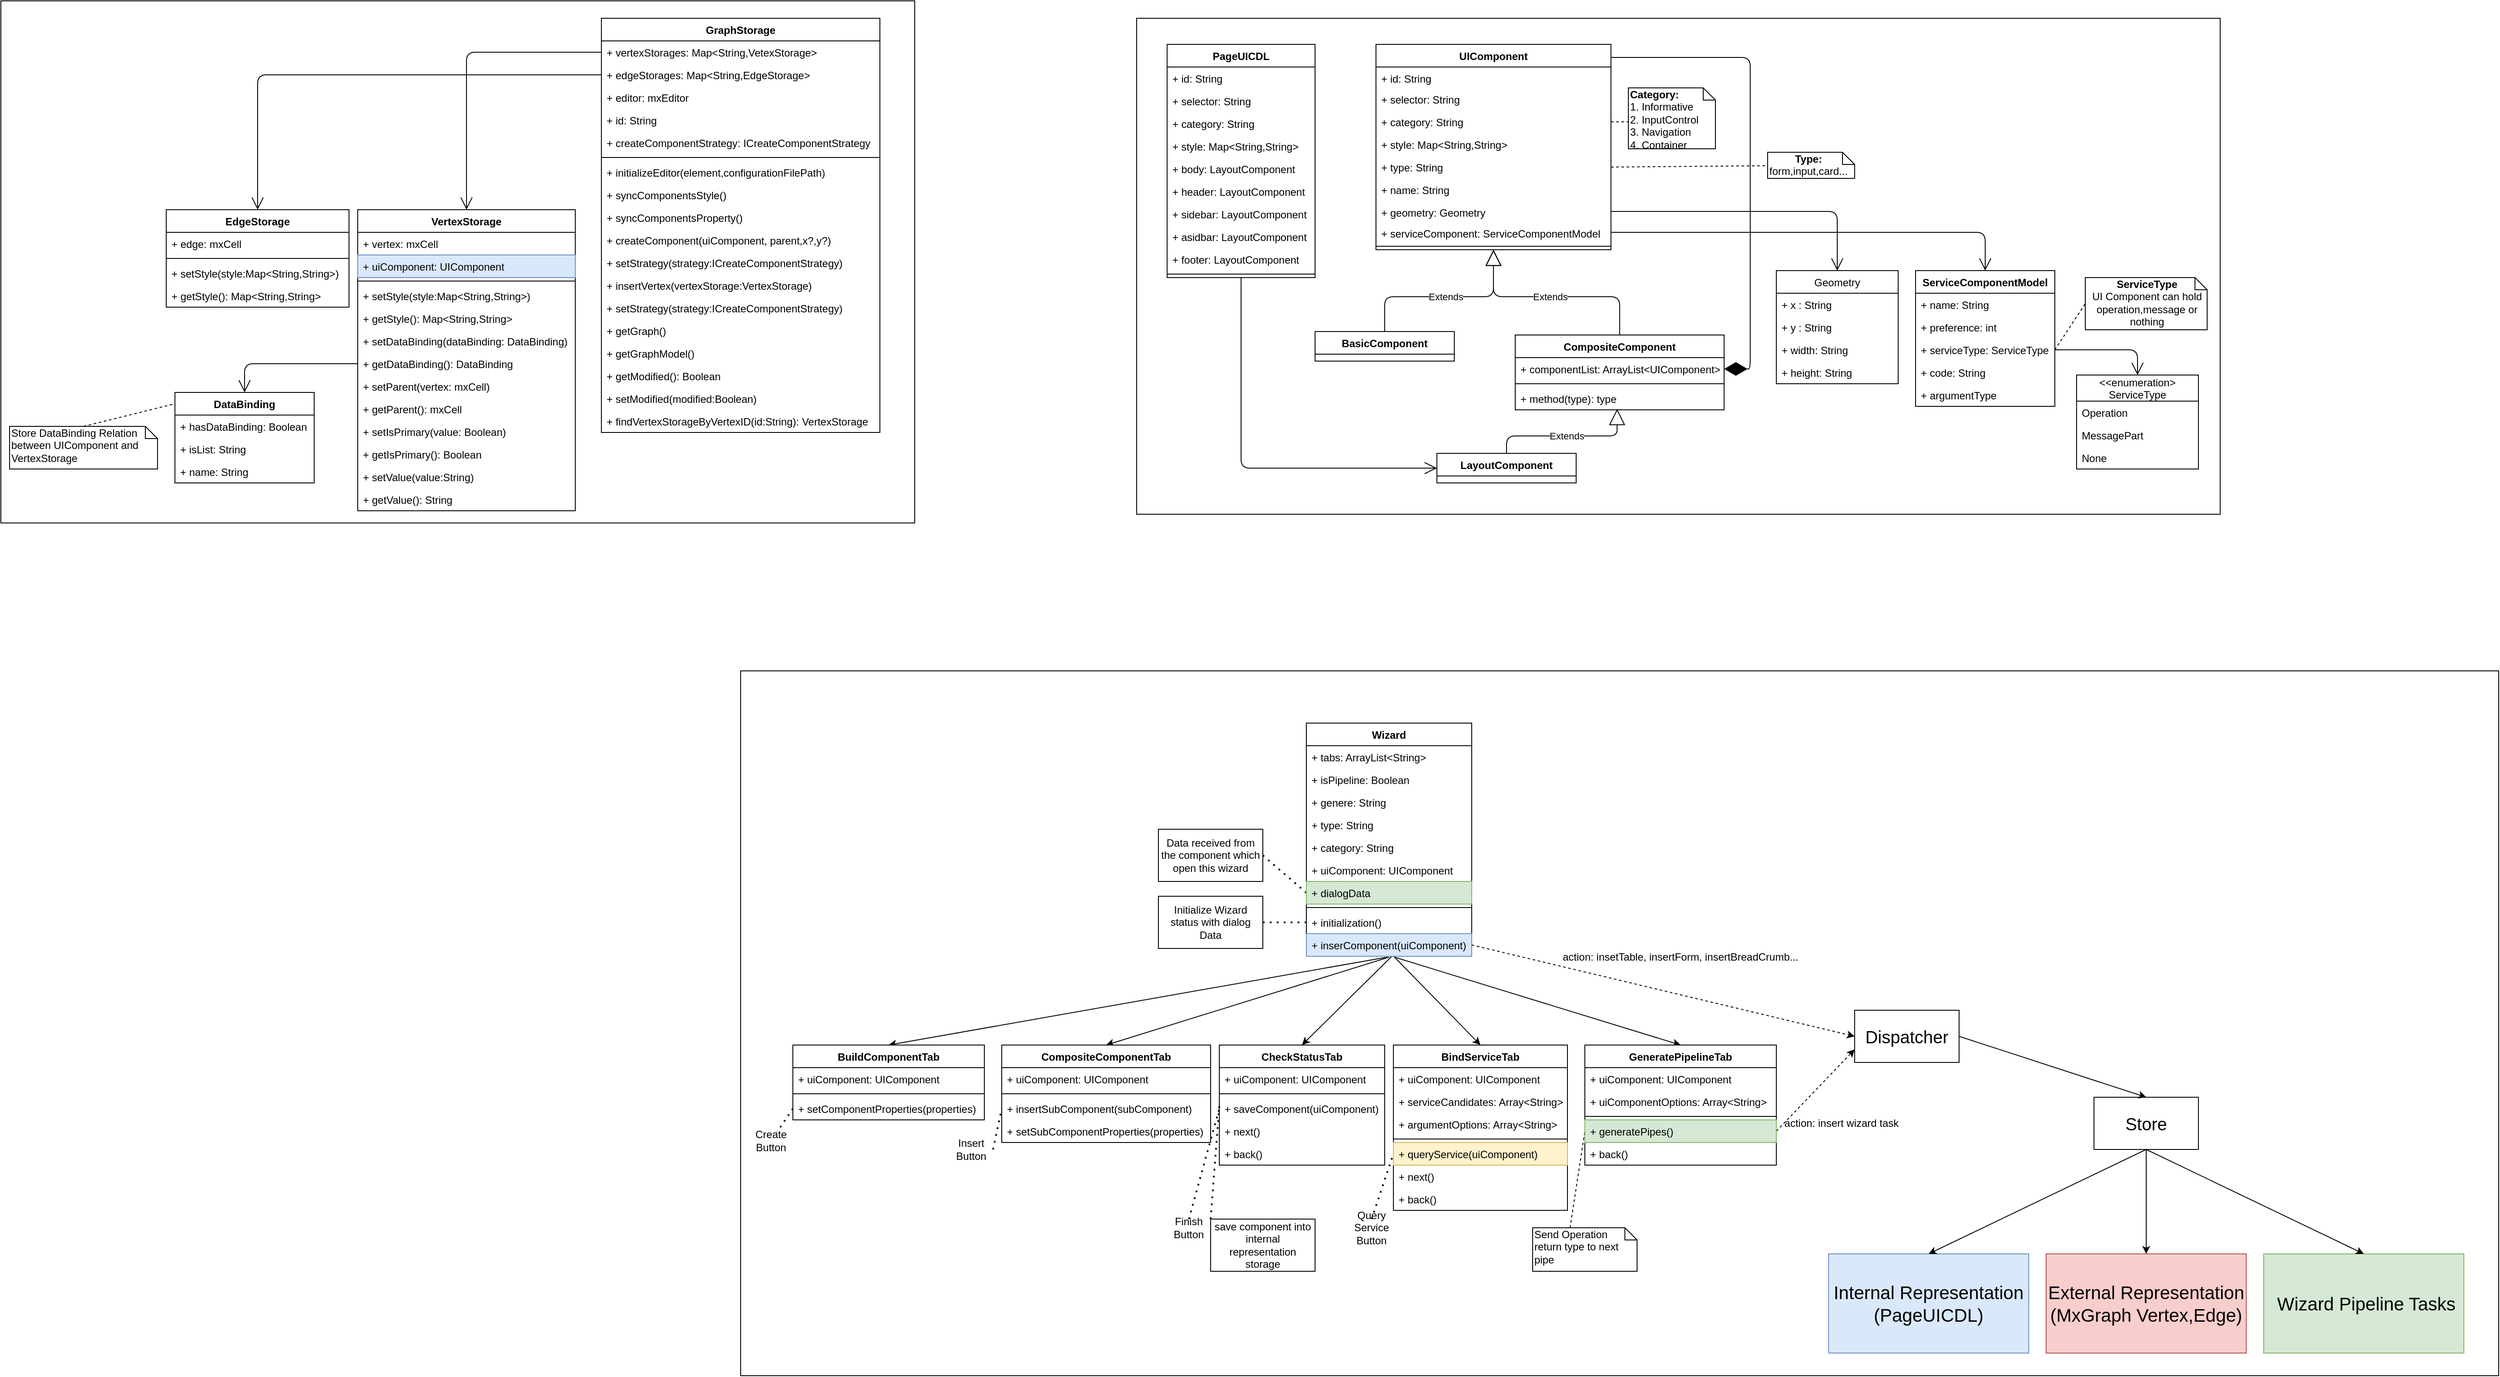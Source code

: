 <mxfile version="13.6.5" pages="4">
    <diagram id="-NkhaJ5VXu8UQoAX5hMi" name="Page-1">
        <mxGraphModel dx="5070" dy="5301" grid="1" gridSize="10" guides="1" tooltips="1" connect="1" arrows="1" fold="1" page="1" pageScale="1" pageWidth="3300" pageHeight="4681" math="0" shadow="0">
            <root>
                <mxCell id="0"/>
                <mxCell id="1" parent="0"/>
                <mxCell id="6Kyi5qyyRDNc4IYOqq4z-209" value="" style="rounded=0;whiteSpace=wrap;html=1;" parent="1" vertex="1">
                    <mxGeometry x="-1290" y="-470" width="1050" height="600" as="geometry"/>
                </mxCell>
                <mxCell id="6Kyi5qyyRDNc4IYOqq4z-154" value="" style="rounded=0;whiteSpace=wrap;html=1;" parent="1" vertex="1">
                    <mxGeometry x="15" y="-450" width="1245" height="570" as="geometry"/>
                </mxCell>
                <mxCell id="83" value="" style="rounded=0;whiteSpace=wrap;html=1;" parent="1" vertex="1">
                    <mxGeometry x="-440" y="300" width="2020" height="810" as="geometry"/>
                </mxCell>
                <mxCell id="35" value="Data received from the component which open this wizard" style="rounded=0;whiteSpace=wrap;html=1;" parent="1" vertex="1">
                    <mxGeometry x="40" y="482" width="120" height="60" as="geometry"/>
                </mxCell>
                <mxCell id="36" value="" style="endArrow=none;dashed=1;html=1;dashPattern=1 3;strokeWidth=2;exitX=1;exitY=0.5;exitDx=0;exitDy=0;entryX=0;entryY=0.5;entryDx=0;entryDy=0;" parent="1" source="35" target="34" edge="1">
                    <mxGeometry width="50" height="50" relative="1" as="geometry">
                        <mxPoint x="480" y="610" as="sourcePoint"/>
                        <mxPoint x="530" y="560" as="targetPoint"/>
                    </mxGeometry>
                </mxCell>
                <mxCell id="37" value="Initialize Wizard status with dialog Data" style="rounded=0;whiteSpace=wrap;html=1;" parent="1" vertex="1">
                    <mxGeometry x="40" y="559" width="120" height="60" as="geometry"/>
                </mxCell>
                <mxCell id="38" value="" style="endArrow=none;dashed=1;html=1;dashPattern=1 3;strokeWidth=2;exitX=1;exitY=0.5;exitDx=0;exitDy=0;entryX=0;entryY=0.5;entryDx=0;entryDy=0;" parent="1" source="37" target="6" edge="1">
                    <mxGeometry width="50" height="50" relative="1" as="geometry">
                        <mxPoint x="300" y="640" as="sourcePoint"/>
                        <mxPoint x="350" y="590" as="targetPoint"/>
                    </mxGeometry>
                </mxCell>
                <mxCell id="44" value="" style="endArrow=classic;html=1;exitX=0.517;exitY=1;exitDx=0;exitDy=0;exitPerimeter=0;entryX=0.5;entryY=0;entryDx=0;entryDy=0;" parent="1" source="41" target="11" edge="1">
                    <mxGeometry width="50" height="50" relative="1" as="geometry">
                        <mxPoint x="300" y="636.988" as="sourcePoint"/>
                        <mxPoint x="120" y="730" as="targetPoint"/>
                    </mxGeometry>
                </mxCell>
                <mxCell id="46" value="" style="endArrow=classic;html=1;exitX=0.533;exitY=1.038;exitDx=0;exitDy=0;exitPerimeter=0;entryX=0.5;entryY=0;entryDx=0;entryDy=0;" parent="1" source="41" target="19" edge="1">
                    <mxGeometry width="50" height="50" relative="1" as="geometry">
                        <mxPoint x="313.06" y="646" as="sourcePoint"/>
                        <mxPoint x="300" y="740" as="targetPoint"/>
                    </mxGeometry>
                </mxCell>
                <mxCell id="42" value="" style="endArrow=classic;html=1;exitX=0.489;exitY=1.038;exitDx=0;exitDy=0;exitPerimeter=0;entryX=0.5;entryY=0;entryDx=0;entryDy=0;" parent="1" source="41" target="23" edge="1">
                    <mxGeometry width="50" height="50" relative="1" as="geometry">
                        <mxPoint x="300" y="550" as="sourcePoint"/>
                        <mxPoint x="350" y="500" as="targetPoint"/>
                    </mxGeometry>
                </mxCell>
                <mxCell id="43" value="" style="endArrow=classic;html=1;exitX=0.5;exitY=1.038;exitDx=0;exitDy=0;exitPerimeter=0;entryX=0.5;entryY=0;entryDx=0;entryDy=0;" parent="1" source="41" target="7" edge="1">
                    <mxGeometry width="50" height="50" relative="1" as="geometry">
                        <mxPoint x="298.02" y="636.988" as="sourcePoint"/>
                        <mxPoint x="-50" y="730" as="targetPoint"/>
                    </mxGeometry>
                </mxCell>
                <mxCell id="45" value="" style="endArrow=classic;html=1;exitX=0.528;exitY=1;exitDx=0;exitDy=0;exitPerimeter=0;entryX=0.5;entryY=0;entryDx=0;entryDy=0;" parent="1" source="41" target="15" edge="1">
                    <mxGeometry width="50" height="50" relative="1" as="geometry">
                        <mxPoint x="303.06" y="636" as="sourcePoint"/>
                        <mxPoint x="290" y="730" as="targetPoint"/>
                    </mxGeometry>
                </mxCell>
                <mxCell id="47" value="" style="endArrow=none;dashed=1;html=1;dashPattern=1 3;strokeWidth=2;exitX=0;exitY=0.5;exitDx=0;exitDy=0;" parent="1" source="26" target="48" edge="1">
                    <mxGeometry width="50" height="50" relative="1" as="geometry">
                        <mxPoint x="-40" y="630" as="sourcePoint"/>
                        <mxPoint x="10" y="580" as="targetPoint"/>
                    </mxGeometry>
                </mxCell>
                <mxCell id="48" value="Create Button" style="text;html=1;strokeColor=none;fillColor=none;align=center;verticalAlign=middle;whiteSpace=wrap;rounded=0;" parent="1" vertex="1">
                    <mxGeometry x="-430" y="830" width="50" height="20" as="geometry"/>
                </mxCell>
                <mxCell id="7" value="CompositeComponentTab" style="swimlane;fontStyle=1;align=center;verticalAlign=top;childLayout=stackLayout;horizontal=1;startSize=26;horizontalStack=0;resizeParent=1;resizeParentMax=0;resizeLast=0;collapsible=1;marginBottom=0;" parent="1" vertex="1">
                    <mxGeometry x="-140" y="730" width="240" height="112" as="geometry"/>
                </mxCell>
                <mxCell id="8" value="+ uiComponent: UIComponent" style="text;strokeColor=none;fillColor=none;align=left;verticalAlign=top;spacingLeft=4;spacingRight=4;overflow=hidden;rotatable=0;points=[[0,0.5],[1,0.5]];portConstraint=eastwest;" parent="7" vertex="1">
                    <mxGeometry y="26" width="240" height="26" as="geometry"/>
                </mxCell>
                <mxCell id="9" value="" style="line;strokeWidth=1;fillColor=none;align=left;verticalAlign=middle;spacingTop=-1;spacingLeft=3;spacingRight=3;rotatable=0;labelPosition=right;points=[];portConstraint=eastwest;" parent="7" vertex="1">
                    <mxGeometry y="52" width="240" height="8" as="geometry"/>
                </mxCell>
                <mxCell id="10" value="+ insertSubComponent(subComponent)" style="text;strokeColor=none;fillColor=none;align=left;verticalAlign=top;spacingLeft=4;spacingRight=4;overflow=hidden;rotatable=0;points=[[0,0.5],[1,0.5]];portConstraint=eastwest;" parent="7" vertex="1">
                    <mxGeometry y="60" width="240" height="26" as="geometry"/>
                </mxCell>
                <mxCell id="69" value="+ setSubComponentProperties(properties)" style="text;strokeColor=none;fillColor=none;align=left;verticalAlign=top;spacingLeft=4;spacingRight=4;overflow=hidden;rotatable=0;points=[[0,0.5],[1,0.5]];portConstraint=eastwest;" parent="7" vertex="1">
                    <mxGeometry y="86" width="240" height="26" as="geometry"/>
                </mxCell>
                <mxCell id="11" value="CheckStatusTab" style="swimlane;fontStyle=1;align=center;verticalAlign=top;childLayout=stackLayout;horizontal=1;startSize=26;horizontalStack=0;resizeParent=1;resizeParentMax=0;resizeLast=0;collapsible=1;marginBottom=0;" parent="1" vertex="1">
                    <mxGeometry x="110" y="730" width="190" height="138" as="geometry"/>
                </mxCell>
                <mxCell id="12" value="+ uiComponent: UIComponent" style="text;strokeColor=none;fillColor=none;align=left;verticalAlign=top;spacingLeft=4;spacingRight=4;overflow=hidden;rotatable=0;points=[[0,0.5],[1,0.5]];portConstraint=eastwest;" parent="11" vertex="1">
                    <mxGeometry y="26" width="190" height="26" as="geometry"/>
                </mxCell>
                <mxCell id="13" value="" style="line;strokeWidth=1;fillColor=none;align=left;verticalAlign=middle;spacingTop=-1;spacingLeft=3;spacingRight=3;rotatable=0;labelPosition=right;points=[];portConstraint=eastwest;" parent="11" vertex="1">
                    <mxGeometry y="52" width="190" height="8" as="geometry"/>
                </mxCell>
                <mxCell id="14" value="+ saveComponent(uiComponent)" style="text;strokeColor=none;fillColor=none;align=left;verticalAlign=top;spacingLeft=4;spacingRight=4;overflow=hidden;rotatable=0;points=[[0,0.5],[1,0.5]];portConstraint=eastwest;" parent="11" vertex="1">
                    <mxGeometry y="60" width="190" height="26" as="geometry"/>
                </mxCell>
                <mxCell id="58" value="+ next()" style="text;strokeColor=none;fillColor=none;align=left;verticalAlign=top;spacingLeft=4;spacingRight=4;overflow=hidden;rotatable=0;points=[[0,0.5],[1,0.5]];portConstraint=eastwest;" parent="11" vertex="1">
                    <mxGeometry y="86" width="190" height="26" as="geometry"/>
                </mxCell>
                <mxCell id="59" value="+ back()" style="text;strokeColor=none;fillColor=none;align=left;verticalAlign=top;spacingLeft=4;spacingRight=4;overflow=hidden;rotatable=0;points=[[0,0.5],[1,0.5]];portConstraint=eastwest;" parent="11" vertex="1">
                    <mxGeometry y="112" width="190" height="26" as="geometry"/>
                </mxCell>
                <mxCell id="3" value="Wizard" style="swimlane;fontStyle=1;align=center;verticalAlign=top;childLayout=stackLayout;horizontal=1;startSize=26;horizontalStack=0;resizeParent=1;resizeParentMax=0;resizeLast=0;collapsible=1;marginBottom=0;" parent="1" vertex="1">
                    <mxGeometry x="210" y="360" width="190" height="268" as="geometry"/>
                </mxCell>
                <mxCell id="4" value="+ tabs: ArrayList&lt;String&gt;" style="text;strokeColor=none;fillColor=none;align=left;verticalAlign=top;spacingLeft=4;spacingRight=4;overflow=hidden;rotatable=0;points=[[0,0.5],[1,0.5]];portConstraint=eastwest;" parent="3" vertex="1">
                    <mxGeometry y="26" width="190" height="26" as="geometry"/>
                </mxCell>
                <mxCell id="28" value="+ isPipeline: Boolean" style="text;strokeColor=none;fillColor=none;align=left;verticalAlign=top;spacingLeft=4;spacingRight=4;overflow=hidden;rotatable=0;points=[[0,0.5],[1,0.5]];portConstraint=eastwest;" parent="3" vertex="1">
                    <mxGeometry y="52" width="190" height="26" as="geometry"/>
                </mxCell>
                <mxCell id="27" value="+ genere: String" style="text;strokeColor=none;fillColor=none;align=left;verticalAlign=top;spacingLeft=4;spacingRight=4;overflow=hidden;rotatable=0;points=[[0,0.5],[1,0.5]];portConstraint=eastwest;" parent="3" vertex="1">
                    <mxGeometry y="78" width="190" height="26" as="geometry"/>
                </mxCell>
                <mxCell id="30" value="+ type: String" style="text;strokeColor=none;fillColor=none;align=left;verticalAlign=top;spacingLeft=4;spacingRight=4;overflow=hidden;rotatable=0;points=[[0,0.5],[1,0.5]];portConstraint=eastwest;" parent="3" vertex="1">
                    <mxGeometry y="104" width="190" height="26" as="geometry"/>
                </mxCell>
                <mxCell id="29" value="+ category: String" style="text;strokeColor=none;fillColor=none;align=left;verticalAlign=top;spacingLeft=4;spacingRight=4;overflow=hidden;rotatable=0;points=[[0,0.5],[1,0.5]];portConstraint=eastwest;" parent="3" vertex="1">
                    <mxGeometry y="130" width="190" height="26" as="geometry"/>
                </mxCell>
                <mxCell id="31" value="+ uiComponent: UIComponent" style="text;strokeColor=none;fillColor=none;align=left;verticalAlign=top;spacingLeft=4;spacingRight=4;overflow=hidden;rotatable=0;points=[[0,0.5],[1,0.5]];portConstraint=eastwest;" parent="3" vertex="1">
                    <mxGeometry y="156" width="190" height="26" as="geometry"/>
                </mxCell>
                <mxCell id="34" value="+ dialogData" style="text;strokeColor=#82b366;fillColor=#d5e8d4;align=left;verticalAlign=top;spacingLeft=4;spacingRight=4;overflow=hidden;rotatable=0;points=[[0,0.5],[1,0.5]];portConstraint=eastwest;" parent="3" vertex="1">
                    <mxGeometry y="182" width="190" height="26" as="geometry"/>
                </mxCell>
                <mxCell id="5" value="" style="line;strokeWidth=1;fillColor=none;align=left;verticalAlign=middle;spacingTop=-1;spacingLeft=3;spacingRight=3;rotatable=0;labelPosition=right;points=[];portConstraint=eastwest;" parent="3" vertex="1">
                    <mxGeometry y="208" width="190" height="8" as="geometry"/>
                </mxCell>
                <mxCell id="6" value="+ initialization()" style="text;strokeColor=none;fillColor=none;align=left;verticalAlign=top;spacingLeft=4;spacingRight=4;overflow=hidden;rotatable=0;points=[[0,0.5],[1,0.5]];portConstraint=eastwest;" parent="3" vertex="1">
                    <mxGeometry y="216" width="190" height="26" as="geometry"/>
                </mxCell>
                <mxCell id="41" value="+ inserComponent(uiComponent)" style="text;strokeColor=#6c8ebf;fillColor=#dae8fc;align=left;verticalAlign=top;spacingLeft=4;spacingRight=4;overflow=hidden;rotatable=0;points=[[0,0.5],[1,0.5]];portConstraint=eastwest;" parent="3" vertex="1">
                    <mxGeometry y="242" width="190" height="26" as="geometry"/>
                </mxCell>
                <mxCell id="51" value="Insert&lt;br&gt;Button" style="text;html=1;strokeColor=none;fillColor=none;align=center;verticalAlign=middle;whiteSpace=wrap;rounded=0;" parent="1" vertex="1">
                    <mxGeometry x="-200" y="840" width="50" height="20" as="geometry"/>
                </mxCell>
                <mxCell id="52" value="" style="endArrow=none;dashed=1;html=1;dashPattern=1 3;strokeWidth=2;exitX=1;exitY=0.5;exitDx=0;exitDy=0;entryX=0;entryY=0.5;entryDx=0;entryDy=0;" parent="1" source="51" target="10" edge="1">
                    <mxGeometry width="50" height="50" relative="1" as="geometry">
                        <mxPoint x="20" y="630" as="sourcePoint"/>
                        <mxPoint x="70" y="580" as="targetPoint"/>
                    </mxGeometry>
                </mxCell>
                <mxCell id="53" value="" style="endArrow=none;dashed=1;html=1;dashPattern=1 3;strokeWidth=2;exitX=0.5;exitY=0;exitDx=0;exitDy=0;" parent="1" source="54" edge="1">
                    <mxGeometry width="50" height="50" relative="1" as="geometry">
                        <mxPoint x="100" y="840" as="sourcePoint"/>
                        <mxPoint x="110" y="803" as="targetPoint"/>
                    </mxGeometry>
                </mxCell>
                <mxCell id="54" value="Finish&lt;br&gt;Button" style="text;html=1;strokeColor=none;fillColor=none;align=center;verticalAlign=middle;whiteSpace=wrap;rounded=0;" parent="1" vertex="1">
                    <mxGeometry x="50" y="930" width="50" height="20" as="geometry"/>
                </mxCell>
                <mxCell id="55" value="" style="endArrow=none;dashed=1;html=1;dashPattern=1 3;strokeWidth=2;exitX=0;exitY=0;exitDx=0;exitDy=0;" parent="1" source="57" edge="1">
                    <mxGeometry width="50" height="50" relative="1" as="geometry">
                        <mxPoint x="110" y="850" as="sourcePoint"/>
                        <mxPoint x="110" y="800" as="targetPoint"/>
                    </mxGeometry>
                </mxCell>
                <mxCell id="57" value="save component into internal representation storage" style="rounded=0;whiteSpace=wrap;html=1;" parent="1" vertex="1">
                    <mxGeometry x="100" y="930" width="120" height="60" as="geometry"/>
                </mxCell>
                <mxCell id="15" value="BindServiceTab" style="swimlane;fontStyle=1;align=center;verticalAlign=top;childLayout=stackLayout;horizontal=1;startSize=26;horizontalStack=0;resizeParent=1;resizeParentMax=0;resizeLast=0;collapsible=1;marginBottom=0;" parent="1" vertex="1">
                    <mxGeometry x="310" y="730" width="200" height="190" as="geometry"/>
                </mxCell>
                <mxCell id="16" value="+ uiComponent: UIComponent" style="text;strokeColor=none;fillColor=none;align=left;verticalAlign=top;spacingLeft=4;spacingRight=4;overflow=hidden;rotatable=0;points=[[0,0.5],[1,0.5]];portConstraint=eastwest;" parent="15" vertex="1">
                    <mxGeometry y="26" width="200" height="26" as="geometry"/>
                </mxCell>
                <mxCell id="60" value="+ serviceCandidates: Array&lt;String&gt;" style="text;strokeColor=none;fillColor=none;align=left;verticalAlign=top;spacingLeft=4;spacingRight=4;overflow=hidden;rotatable=0;points=[[0,0.5],[1,0.5]];portConstraint=eastwest;" parent="15" vertex="1">
                    <mxGeometry y="52" width="200" height="26" as="geometry"/>
                </mxCell>
                <mxCell id="61" value="+ argumentOptions: Array&lt;String&gt;" style="text;strokeColor=none;fillColor=none;align=left;verticalAlign=top;spacingLeft=4;spacingRight=4;overflow=hidden;rotatable=0;points=[[0,0.5],[1,0.5]];portConstraint=eastwest;" parent="15" vertex="1">
                    <mxGeometry y="78" width="200" height="26" as="geometry"/>
                </mxCell>
                <mxCell id="17" value="" style="line;strokeWidth=1;fillColor=none;align=left;verticalAlign=middle;spacingTop=-1;spacingLeft=3;spacingRight=3;rotatable=0;labelPosition=right;points=[];portConstraint=eastwest;" parent="15" vertex="1">
                    <mxGeometry y="104" width="200" height="8" as="geometry"/>
                </mxCell>
                <mxCell id="18" value="+ queryService(uiComponent)" style="text;strokeColor=#d6b656;fillColor=#fff2cc;align=left;verticalAlign=top;spacingLeft=4;spacingRight=4;overflow=hidden;rotatable=0;points=[[0,0.5],[1,0.5]];portConstraint=eastwest;" parent="15" vertex="1">
                    <mxGeometry y="112" width="200" height="26" as="geometry"/>
                </mxCell>
                <mxCell id="62" value="+ next()" style="text;strokeColor=none;fillColor=none;align=left;verticalAlign=top;spacingLeft=4;spacingRight=4;overflow=hidden;rotatable=0;points=[[0,0.5],[1,0.5]];portConstraint=eastwest;" parent="15" vertex="1">
                    <mxGeometry y="138" width="200" height="26" as="geometry"/>
                </mxCell>
                <mxCell id="63" value="+ back()" style="text;strokeColor=none;fillColor=none;align=left;verticalAlign=top;spacingLeft=4;spacingRight=4;overflow=hidden;rotatable=0;points=[[0,0.5],[1,0.5]];portConstraint=eastwest;" parent="15" vertex="1">
                    <mxGeometry y="164" width="200" height="26" as="geometry"/>
                </mxCell>
                <mxCell id="23" value="BuildComponentTab" style="swimlane;fontStyle=1;align=center;verticalAlign=top;childLayout=stackLayout;horizontal=1;startSize=26;horizontalStack=0;resizeParent=1;resizeParentMax=0;resizeLast=0;collapsible=1;marginBottom=0;" parent="1" vertex="1">
                    <mxGeometry x="-380" y="730" width="220" height="86" as="geometry"/>
                </mxCell>
                <mxCell id="24" value="+ uiComponent: UIComponent" style="text;strokeColor=none;fillColor=none;align=left;verticalAlign=top;spacingLeft=4;spacingRight=4;overflow=hidden;rotatable=0;points=[[0,0.5],[1,0.5]];portConstraint=eastwest;" parent="23" vertex="1">
                    <mxGeometry y="26" width="220" height="26" as="geometry"/>
                </mxCell>
                <mxCell id="25" value="" style="line;strokeWidth=1;fillColor=none;align=left;verticalAlign=middle;spacingTop=-1;spacingLeft=3;spacingRight=3;rotatable=0;labelPosition=right;points=[];portConstraint=eastwest;" parent="23" vertex="1">
                    <mxGeometry y="52" width="220" height="8" as="geometry"/>
                </mxCell>
                <mxCell id="26" value="+ setComponentProperties(properties)" style="text;strokeColor=none;fillColor=none;align=left;verticalAlign=top;spacingLeft=4;spacingRight=4;overflow=hidden;rotatable=0;points=[[0,0.5],[1,0.5]];portConstraint=eastwest;" parent="23" vertex="1">
                    <mxGeometry y="60" width="220" height="26" as="geometry"/>
                </mxCell>
                <mxCell id="70" value="" style="endArrow=none;dashed=1;html=1;dashPattern=1 3;strokeWidth=2;entryX=0;entryY=0.5;entryDx=0;entryDy=0;exitX=0.5;exitY=0;exitDx=0;exitDy=0;" parent="1" source="71" target="18" edge="1">
                    <mxGeometry width="50" height="50" relative="1" as="geometry">
                        <mxPoint x="290" y="920" as="sourcePoint"/>
                        <mxPoint x="120" y="813" as="targetPoint"/>
                    </mxGeometry>
                </mxCell>
                <mxCell id="71" value="Query Service Button" style="text;html=1;strokeColor=none;fillColor=none;align=center;verticalAlign=middle;whiteSpace=wrap;rounded=0;" parent="1" vertex="1">
                    <mxGeometry x="260" y="930" width="50" height="20" as="geometry"/>
                </mxCell>
                <mxCell id="72" value="&lt;font style=&quot;font-size: 21px&quot;&gt;Internal Representation&lt;br&gt;(PageUICDL)&lt;br&gt;&lt;/font&gt;" style="rounded=0;whiteSpace=wrap;html=1;fillColor=#dae8fc;strokeColor=#6c8ebf;" parent="1" vertex="1">
                    <mxGeometry x="810" y="970" width="230" height="114" as="geometry"/>
                </mxCell>
                <mxCell id="73" value="&lt;span style=&quot;font-size: 21px&quot;&gt;External Representation&lt;br&gt;(MxGraph Vertex,Edge)&lt;br&gt;&lt;/span&gt;" style="rounded=0;whiteSpace=wrap;html=1;fillColor=#f8cecc;strokeColor=#b85450;" parent="1" vertex="1">
                    <mxGeometry x="1060" y="970" width="230" height="114" as="geometry"/>
                </mxCell>
                <mxCell id="74" value="&lt;span style=&quot;font-size: 21px&quot;&gt;&amp;nbsp;Wizard Pipeline Tasks&lt;br&gt;&lt;/span&gt;" style="rounded=0;whiteSpace=wrap;html=1;fillColor=#d5e8d4;strokeColor=#82b366;" parent="1" vertex="1">
                    <mxGeometry x="1310" y="970" width="230" height="114" as="geometry"/>
                </mxCell>
                <mxCell id="75" value="&lt;font style=&quot;font-size: 20px&quot;&gt;Dispatcher&lt;/font&gt;" style="rounded=0;whiteSpace=wrap;html=1;" parent="1" vertex="1">
                    <mxGeometry x="840" y="690" width="120" height="60" as="geometry"/>
                </mxCell>
                <mxCell id="76" value="&lt;font style=&quot;font-size: 20px&quot;&gt;Store&lt;/font&gt;" style="rounded=0;whiteSpace=wrap;html=1;" parent="1" vertex="1">
                    <mxGeometry x="1115" y="790" width="120" height="60" as="geometry"/>
                </mxCell>
                <mxCell id="77" value="" style="endArrow=classic;html=1;exitX=0.5;exitY=1;exitDx=0;exitDy=0;entryX=0.5;entryY=0;entryDx=0;entryDy=0;" parent="1" source="76" target="72" edge="1">
                    <mxGeometry width="50" height="50" relative="1" as="geometry">
                        <mxPoint x="1020" y="920" as="sourcePoint"/>
                        <mxPoint x="1070" y="870" as="targetPoint"/>
                    </mxGeometry>
                </mxCell>
                <mxCell id="78" value="" style="endArrow=classic;html=1;exitX=0.5;exitY=1;exitDx=0;exitDy=0;" parent="1" source="76" target="73" edge="1">
                    <mxGeometry width="50" height="50" relative="1" as="geometry">
                        <mxPoint x="1185" y="860" as="sourcePoint"/>
                        <mxPoint x="935" y="980" as="targetPoint"/>
                    </mxGeometry>
                </mxCell>
                <mxCell id="79" value="" style="endArrow=classic;html=1;exitX=0.5;exitY=1;exitDx=0;exitDy=0;entryX=0.5;entryY=0;entryDx=0;entryDy=0;" parent="1" source="76" target="74" edge="1">
                    <mxGeometry width="50" height="50" relative="1" as="geometry">
                        <mxPoint x="1185" y="860" as="sourcePoint"/>
                        <mxPoint x="1185" y="980" as="targetPoint"/>
                    </mxGeometry>
                </mxCell>
                <mxCell id="80" value="" style="endArrow=classic;html=1;exitX=1;exitY=0.5;exitDx=0;exitDy=0;dashed=1;entryX=0;entryY=0.75;entryDx=0;entryDy=0;" parent="1" source="22" target="75" edge="1">
                    <mxGeometry width="50" height="50" relative="1" as="geometry">
                        <mxPoint x="860" y="910" as="sourcePoint"/>
                        <mxPoint x="838" y="720" as="targetPoint"/>
                    </mxGeometry>
                </mxCell>
                <mxCell id="81" value="" style="endArrow=classic;html=1;entryX=0.5;entryY=0;entryDx=0;entryDy=0;exitX=1;exitY=0.5;exitDx=0;exitDy=0;" parent="1" source="75" target="76" edge="1">
                    <mxGeometry width="50" height="50" relative="1" as="geometry">
                        <mxPoint x="700" y="740" as="sourcePoint"/>
                        <mxPoint x="750" y="690" as="targetPoint"/>
                    </mxGeometry>
                </mxCell>
                <mxCell id="82" value="" style="endArrow=classic;html=1;exitX=1;exitY=0.5;exitDx=0;exitDy=0;entryX=0;entryY=0.5;entryDx=0;entryDy=0;dashed=1;" parent="1" source="41" target="75" edge="1">
                    <mxGeometry width="50" height="50" relative="1" as="geometry">
                        <mxPoint x="750" y="839" as="sourcePoint"/>
                        <mxPoint x="847.96" y="724" as="targetPoint"/>
                    </mxGeometry>
                </mxCell>
                <mxCell id="84" value="action: insetTable, insertForm, insertBreadCrumb..." style="text;html=1;strokeColor=none;fillColor=none;align=center;verticalAlign=middle;whiteSpace=wrap;rounded=0;" parent="1" vertex="1">
                    <mxGeometry x="500" y="619" width="280" height="20" as="geometry"/>
                </mxCell>
                <mxCell id="85" value="action: insert wizard task" style="text;html=1;strokeColor=none;fillColor=none;align=center;verticalAlign=middle;whiteSpace=wrap;rounded=0;" parent="1" vertex="1">
                    <mxGeometry x="750" y="810" width="150" height="20" as="geometry"/>
                </mxCell>
                <mxCell id="102" value="UIComponent" style="swimlane;fontStyle=1;align=center;verticalAlign=top;childLayout=stackLayout;horizontal=1;startSize=26;horizontalStack=0;resizeParent=1;resizeParentMax=0;resizeLast=0;collapsible=1;marginBottom=0;" parent="1" vertex="1">
                    <mxGeometry x="290" y="-420" width="270" height="236" as="geometry"/>
                </mxCell>
                <mxCell id="103" value="+ id: String" style="text;strokeColor=none;fillColor=none;align=left;verticalAlign=top;spacingLeft=4;spacingRight=4;overflow=hidden;rotatable=0;points=[[0,0.5],[1,0.5]];portConstraint=eastwest;" parent="102" vertex="1">
                    <mxGeometry y="26" width="270" height="24" as="geometry"/>
                </mxCell>
                <mxCell id="106" value="+ selector: String" style="text;strokeColor=none;fillColor=none;align=left;verticalAlign=top;spacingLeft=4;spacingRight=4;overflow=hidden;rotatable=0;points=[[0,0.5],[1,0.5]];portConstraint=eastwest;" parent="102" vertex="1">
                    <mxGeometry y="50" width="270" height="26" as="geometry"/>
                </mxCell>
                <mxCell id="109" value="+ category: String" style="text;strokeColor=none;fillColor=none;align=left;verticalAlign=top;spacingLeft=4;spacingRight=4;overflow=hidden;rotatable=0;points=[[0,0.5],[1,0.5]];portConstraint=eastwest;" parent="102" vertex="1">
                    <mxGeometry y="76" width="270" height="26" as="geometry"/>
                </mxCell>
                <mxCell id="111" value="+ style: Map&lt;String,String&gt;" style="text;strokeColor=none;fillColor=none;align=left;verticalAlign=top;spacingLeft=4;spacingRight=4;overflow=hidden;rotatable=0;points=[[0,0.5],[1,0.5]];portConstraint=eastwest;" parent="102" vertex="1">
                    <mxGeometry y="102" width="270" height="26" as="geometry"/>
                </mxCell>
                <mxCell id="112" value="+ type: String" style="text;strokeColor=none;fillColor=none;align=left;verticalAlign=top;spacingLeft=4;spacingRight=4;overflow=hidden;rotatable=0;points=[[0,0.5],[1,0.5]];portConstraint=eastwest;" parent="102" vertex="1">
                    <mxGeometry y="128" width="270" height="26" as="geometry"/>
                </mxCell>
                <mxCell id="110" value="+ name: String" style="text;strokeColor=none;fillColor=none;align=left;verticalAlign=top;spacingLeft=4;spacingRight=4;overflow=hidden;rotatable=0;points=[[0,0.5],[1,0.5]];portConstraint=eastwest;" parent="102" vertex="1">
                    <mxGeometry y="154" width="270" height="26" as="geometry"/>
                </mxCell>
                <mxCell id="108" value="+ geometry: Geometry" style="text;strokeColor=none;fillColor=none;align=left;verticalAlign=top;spacingLeft=4;spacingRight=4;overflow=hidden;rotatable=0;points=[[0,0.5],[1,0.5]];portConstraint=eastwest;" parent="102" vertex="1">
                    <mxGeometry y="180" width="270" height="24" as="geometry"/>
                </mxCell>
                <mxCell id="107" value="+ serviceComponent: ServiceComponentModel" style="text;strokeColor=none;fillColor=none;align=left;verticalAlign=top;spacingLeft=4;spacingRight=4;overflow=hidden;rotatable=0;points=[[0,0.5],[1,0.5]];portConstraint=eastwest;" parent="102" vertex="1">
                    <mxGeometry y="204" width="270" height="24" as="geometry"/>
                </mxCell>
                <mxCell id="104" value="" style="line;strokeWidth=1;fillColor=none;align=left;verticalAlign=middle;spacingTop=-1;spacingLeft=3;spacingRight=3;rotatable=0;labelPosition=right;points=[];portConstraint=eastwest;" parent="102" vertex="1">
                    <mxGeometry y="228" width="270" height="8" as="geometry"/>
                </mxCell>
                <mxCell id="118" value="" style="endArrow=open;endFill=1;endSize=12;html=1;exitX=1;exitY=0.5;exitDx=0;exitDy=0;entryX=0.5;entryY=0;entryDx=0;entryDy=0;" parent="1" source="108" target="113" edge="1">
                    <mxGeometry width="160" relative="1" as="geometry">
                        <mxPoint x="230" y="-110" as="sourcePoint"/>
                        <mxPoint x="390" y="-110" as="targetPoint"/>
                        <Array as="points">
                            <mxPoint x="820" y="-228"/>
                        </Array>
                    </mxGeometry>
                </mxCell>
                <mxCell id="123" value="CompositeComponent" style="swimlane;fontStyle=1;align=center;verticalAlign=top;childLayout=stackLayout;horizontal=1;startSize=26;horizontalStack=0;resizeParent=1;resizeParentMax=0;resizeLast=0;collapsible=1;marginBottom=0;" parent="1" vertex="1">
                    <mxGeometry x="450" y="-86" width="240" height="86" as="geometry"/>
                </mxCell>
                <mxCell id="124" value="+ componentList: ArrayList&lt;UIComponent&gt;" style="text;strokeColor=none;fillColor=none;align=left;verticalAlign=top;spacingLeft=4;spacingRight=4;overflow=hidden;rotatable=0;points=[[0,0.5],[1,0.5]];portConstraint=eastwest;" parent="123" vertex="1">
                    <mxGeometry y="26" width="240" height="26" as="geometry"/>
                </mxCell>
                <mxCell id="125" value="" style="line;strokeWidth=1;fillColor=none;align=left;verticalAlign=middle;spacingTop=-1;spacingLeft=3;spacingRight=3;rotatable=0;labelPosition=right;points=[];portConstraint=eastwest;" parent="123" vertex="1">
                    <mxGeometry y="52" width="240" height="8" as="geometry"/>
                </mxCell>
                <mxCell id="126" value="+ method(type): type" style="text;strokeColor=none;fillColor=none;align=left;verticalAlign=top;spacingLeft=4;spacingRight=4;overflow=hidden;rotatable=0;points=[[0,0.5],[1,0.5]];portConstraint=eastwest;" parent="123" vertex="1">
                    <mxGeometry y="60" width="240" height="26" as="geometry"/>
                </mxCell>
                <mxCell id="127" value="" style="endArrow=diamondThin;endFill=1;endSize=24;html=1;entryX=1;entryY=0.5;entryDx=0;entryDy=0;" parent="1" target="124" edge="1">
                    <mxGeometry width="160" relative="1" as="geometry">
                        <mxPoint x="560" y="-405" as="sourcePoint"/>
                        <mxPoint x="420" y="-110" as="targetPoint"/>
                        <Array as="points">
                            <mxPoint x="720" y="-405"/>
                            <mxPoint x="720" y="-47"/>
                        </Array>
                    </mxGeometry>
                </mxCell>
                <mxCell id="128" value="Extends" style="endArrow=block;endSize=16;endFill=0;html=1;exitX=0.5;exitY=0;exitDx=0;exitDy=0;" parent="1" source="123" target="104" edge="1">
                    <mxGeometry x="0.021" width="160" relative="1" as="geometry">
                        <mxPoint x="260" y="-110" as="sourcePoint"/>
                        <mxPoint x="420" y="-180" as="targetPoint"/>
                        <Array as="points">
                            <mxPoint x="570" y="-130"/>
                            <mxPoint x="425" y="-130"/>
                        </Array>
                        <mxPoint as="offset"/>
                    </mxGeometry>
                </mxCell>
                <mxCell id="129" value="Extends" style="endArrow=block;endSize=16;endFill=0;html=1;exitX=0.5;exitY=0;exitDx=0;exitDy=0;entryX=0.5;entryY=1;entryDx=0;entryDy=0;" parent="1" source="119" target="102" edge="1">
                    <mxGeometry width="160" relative="1" as="geometry">
                        <mxPoint x="260" y="-110" as="sourcePoint"/>
                        <mxPoint x="420" y="-110" as="targetPoint"/>
                        <Array as="points">
                            <mxPoint x="300" y="-130"/>
                            <mxPoint x="425" y="-130"/>
                        </Array>
                    </mxGeometry>
                </mxCell>
                <mxCell id="119" value="BasicComponent" style="swimlane;fontStyle=1;align=center;verticalAlign=top;childLayout=stackLayout;horizontal=1;startSize=26;horizontalStack=0;resizeParent=1;resizeParentMax=0;resizeLast=0;collapsible=1;marginBottom=0;" parent="1" vertex="1">
                    <mxGeometry x="220" y="-90" width="160" height="34" as="geometry"/>
                </mxCell>
                <mxCell id="130" value="LayoutComponent" style="swimlane;fontStyle=1;align=center;verticalAlign=top;childLayout=stackLayout;horizontal=1;startSize=26;horizontalStack=0;resizeParent=1;resizeParentMax=0;resizeLast=0;collapsible=1;marginBottom=0;" parent="1" vertex="1">
                    <mxGeometry x="360" y="50" width="160" height="34" as="geometry"/>
                </mxCell>
                <mxCell id="134" value="Extends" style="endArrow=block;endSize=16;endFill=0;html=1;exitX=0.5;exitY=0;exitDx=0;exitDy=0;entryX=0.488;entryY=0.962;entryDx=0;entryDy=0;entryPerimeter=0;" parent="1" source="130" target="126" edge="1">
                    <mxGeometry width="160" relative="1" as="geometry">
                        <mxPoint x="310" y="-80" as="sourcePoint"/>
                        <mxPoint x="435" y="-174" as="targetPoint"/>
                        <Array as="points">
                            <mxPoint x="440" y="30"/>
                            <mxPoint x="567" y="30"/>
                        </Array>
                    </mxGeometry>
                </mxCell>
                <mxCell id="136" value="" style="endArrow=open;endFill=1;endSize=12;html=1;exitX=0.5;exitY=1;exitDx=0;exitDy=0;entryX=0;entryY=0.5;entryDx=0;entryDy=0;" parent="1" source="86" target="130" edge="1">
                    <mxGeometry width="160" relative="1" as="geometry">
                        <mxPoint x="390" y="-210" as="sourcePoint"/>
                        <mxPoint x="550" y="-210" as="targetPoint"/>
                        <Array as="points">
                            <mxPoint x="135" y="67"/>
                        </Array>
                    </mxGeometry>
                </mxCell>
                <mxCell id="113" value="Geometry" style="swimlane;fontStyle=0;childLayout=stackLayout;horizontal=1;startSize=26;fillColor=none;horizontalStack=0;resizeParent=1;resizeParentMax=0;resizeLast=0;collapsible=1;marginBottom=0;" parent="1" vertex="1">
                    <mxGeometry x="750" y="-160" width="140" height="130" as="geometry"/>
                </mxCell>
                <mxCell id="114" value="+ x : String" style="text;strokeColor=none;fillColor=none;align=left;verticalAlign=top;spacingLeft=4;spacingRight=4;overflow=hidden;rotatable=0;points=[[0,0.5],[1,0.5]];portConstraint=eastwest;" parent="113" vertex="1">
                    <mxGeometry y="26" width="140" height="26" as="geometry"/>
                </mxCell>
                <mxCell id="117" value="+ y : String" style="text;strokeColor=none;fillColor=none;align=left;verticalAlign=top;spacingLeft=4;spacingRight=4;overflow=hidden;rotatable=0;points=[[0,0.5],[1,0.5]];portConstraint=eastwest;" parent="113" vertex="1">
                    <mxGeometry y="52" width="140" height="26" as="geometry"/>
                </mxCell>
                <mxCell id="115" value="+ width: String" style="text;strokeColor=none;fillColor=none;align=left;verticalAlign=top;spacingLeft=4;spacingRight=4;overflow=hidden;rotatable=0;points=[[0,0.5],[1,0.5]];portConstraint=eastwest;" parent="113" vertex="1">
                    <mxGeometry y="78" width="140" height="26" as="geometry"/>
                </mxCell>
                <mxCell id="116" value="+ height: String" style="text;strokeColor=none;fillColor=none;align=left;verticalAlign=top;spacingLeft=4;spacingRight=4;overflow=hidden;rotatable=0;points=[[0,0.5],[1,0.5]];portConstraint=eastwest;" parent="113" vertex="1">
                    <mxGeometry y="104" width="140" height="26" as="geometry"/>
                </mxCell>
                <mxCell id="137" value="ServiceComponentModel" style="swimlane;fontStyle=1;align=center;verticalAlign=top;childLayout=stackLayout;horizontal=1;startSize=26;horizontalStack=0;resizeParent=1;resizeParentMax=0;resizeLast=0;collapsible=1;marginBottom=0;" parent="1" vertex="1">
                    <mxGeometry x="910" y="-160" width="160" height="156" as="geometry"/>
                </mxCell>
                <mxCell id="138" value="+ name: String" style="text;strokeColor=none;fillColor=none;align=left;verticalAlign=top;spacingLeft=4;spacingRight=4;overflow=hidden;rotatable=0;points=[[0,0.5],[1,0.5]];portConstraint=eastwest;" parent="137" vertex="1">
                    <mxGeometry y="26" width="160" height="26" as="geometry"/>
                </mxCell>
                <mxCell id="6Kyi5qyyRDNc4IYOqq4z-143" value="+ preference: int" style="text;strokeColor=none;fillColor=none;align=left;verticalAlign=top;spacingLeft=4;spacingRight=4;overflow=hidden;rotatable=0;points=[[0,0.5],[1,0.5]];portConstraint=eastwest;" parent="137" vertex="1">
                    <mxGeometry y="52" width="160" height="26" as="geometry"/>
                </mxCell>
                <mxCell id="6Kyi5qyyRDNc4IYOqq4z-140" value="+ serviceType: ServiceType" style="text;strokeColor=none;fillColor=none;align=left;verticalAlign=top;spacingLeft=4;spacingRight=4;overflow=hidden;rotatable=0;points=[[0,0.5],[1,0.5]];portConstraint=eastwest;" parent="137" vertex="1">
                    <mxGeometry y="78" width="160" height="26" as="geometry"/>
                </mxCell>
                <mxCell id="6Kyi5qyyRDNc4IYOqq4z-142" value="+ code: String" style="text;strokeColor=none;fillColor=none;align=left;verticalAlign=top;spacingLeft=4;spacingRight=4;overflow=hidden;rotatable=0;points=[[0,0.5],[1,0.5]];portConstraint=eastwest;" parent="137" vertex="1">
                    <mxGeometry y="104" width="160" height="26" as="geometry"/>
                </mxCell>
                <mxCell id="6Kyi5qyyRDNc4IYOqq4z-141" value="+ argumentType" style="text;strokeColor=none;fillColor=none;align=left;verticalAlign=top;spacingLeft=4;spacingRight=4;overflow=hidden;rotatable=0;points=[[0,0.5],[1,0.5]];portConstraint=eastwest;" parent="137" vertex="1">
                    <mxGeometry y="130" width="160" height="26" as="geometry"/>
                </mxCell>
                <mxCell id="6Kyi5qyyRDNc4IYOqq4z-152" value="" style="endArrow=open;endFill=1;endSize=12;html=1;exitX=1;exitY=0.5;exitDx=0;exitDy=0;entryX=0.5;entryY=0;entryDx=0;entryDy=0;" parent="1" source="6Kyi5qyyRDNc4IYOqq4z-140" target="6Kyi5qyyRDNc4IYOqq4z-148" edge="1">
                    <mxGeometry width="160" relative="1" as="geometry">
                        <mxPoint x="940" y="-150" as="sourcePoint"/>
                        <mxPoint x="1100" y="-150" as="targetPoint"/>
                        <Array as="points">
                            <mxPoint x="1165" y="-69"/>
                        </Array>
                    </mxGeometry>
                </mxCell>
                <mxCell id="6Kyi5qyyRDNc4IYOqq4z-148" value="&lt;&lt;enumeration&gt;&#10;ServiceType" style="swimlane;fontStyle=0;childLayout=stackLayout;horizontal=1;startSize=30;fillColor=none;horizontalStack=0;resizeParent=1;resizeParentMax=0;resizeLast=0;collapsible=1;marginBottom=0;" parent="1" vertex="1">
                    <mxGeometry x="1095" y="-40" width="140" height="108" as="geometry"/>
                </mxCell>
                <mxCell id="6Kyi5qyyRDNc4IYOqq4z-149" value="Operation" style="text;strokeColor=none;fillColor=none;align=left;verticalAlign=top;spacingLeft=4;spacingRight=4;overflow=hidden;rotatable=0;points=[[0,0.5],[1,0.5]];portConstraint=eastwest;" parent="6Kyi5qyyRDNc4IYOqq4z-148" vertex="1">
                    <mxGeometry y="30" width="140" height="26" as="geometry"/>
                </mxCell>
                <mxCell id="6Kyi5qyyRDNc4IYOqq4z-150" value="MessagePart" style="text;strokeColor=none;fillColor=none;align=left;verticalAlign=top;spacingLeft=4;spacingRight=4;overflow=hidden;rotatable=0;points=[[0,0.5],[1,0.5]];portConstraint=eastwest;" parent="6Kyi5qyyRDNc4IYOqq4z-148" vertex="1">
                    <mxGeometry y="56" width="140" height="26" as="geometry"/>
                </mxCell>
                <mxCell id="6Kyi5qyyRDNc4IYOqq4z-151" value="None" style="text;strokeColor=none;fillColor=none;align=left;verticalAlign=top;spacingLeft=4;spacingRight=4;overflow=hidden;rotatable=0;points=[[0,0.5],[1,0.5]];portConstraint=eastwest;" parent="6Kyi5qyyRDNc4IYOqq4z-148" vertex="1">
                    <mxGeometry y="82" width="140" height="26" as="geometry"/>
                </mxCell>
                <mxCell id="6Kyi5qyyRDNc4IYOqq4z-153" value="" style="endArrow=open;endFill=1;endSize=12;html=1;exitX=1;exitY=0.5;exitDx=0;exitDy=0;entryX=0.5;entryY=0;entryDx=0;entryDy=0;" parent="1" source="107" target="137" edge="1">
                    <mxGeometry width="160" relative="1" as="geometry">
                        <mxPoint x="570" y="-218" as="sourcePoint"/>
                        <mxPoint x="830" y="-150" as="targetPoint"/>
                        <Array as="points">
                            <mxPoint x="990" y="-204"/>
                        </Array>
                    </mxGeometry>
                </mxCell>
                <mxCell id="86" value="PageUICDL" style="swimlane;fontStyle=1;align=center;verticalAlign=top;childLayout=stackLayout;horizontal=1;startSize=26;horizontalStack=0;resizeParent=1;resizeParentMax=0;resizeLast=0;collapsible=1;marginBottom=0;" parent="1" vertex="1">
                    <mxGeometry x="50" y="-420" width="170" height="268" as="geometry"/>
                </mxCell>
                <mxCell id="87" value="+ id: String" style="text;strokeColor=none;fillColor=none;align=left;verticalAlign=top;spacingLeft=4;spacingRight=4;overflow=hidden;rotatable=0;points=[[0,0.5],[1,0.5]];portConstraint=eastwest;" parent="86" vertex="1">
                    <mxGeometry y="26" width="170" height="26" as="geometry"/>
                </mxCell>
                <mxCell id="96" value="+ selector: String" style="text;strokeColor=none;fillColor=none;align=left;verticalAlign=top;spacingLeft=4;spacingRight=4;overflow=hidden;rotatable=0;points=[[0,0.5],[1,0.5]];portConstraint=eastwest;" parent="86" vertex="1">
                    <mxGeometry y="52" width="170" height="26" as="geometry"/>
                </mxCell>
                <mxCell id="94" value="+ category: String" style="text;strokeColor=none;fillColor=none;align=left;verticalAlign=top;spacingLeft=4;spacingRight=4;overflow=hidden;rotatable=0;points=[[0,0.5],[1,0.5]];portConstraint=eastwest;" parent="86" vertex="1">
                    <mxGeometry y="78" width="170" height="26" as="geometry"/>
                </mxCell>
                <mxCell id="95" value="+ style: Map&lt;String,String&gt;" style="text;strokeColor=none;fillColor=none;align=left;verticalAlign=top;spacingLeft=4;spacingRight=4;overflow=hidden;rotatable=0;points=[[0,0.5],[1,0.5]];portConstraint=eastwest;" parent="86" vertex="1">
                    <mxGeometry y="104" width="170" height="26" as="geometry"/>
                </mxCell>
                <mxCell id="100" value="+ body: LayoutComponent" style="text;strokeColor=none;fillColor=none;align=left;verticalAlign=top;spacingLeft=4;spacingRight=4;overflow=hidden;rotatable=0;points=[[0,0.5],[1,0.5]];portConstraint=eastwest;" parent="86" vertex="1">
                    <mxGeometry y="130" width="170" height="26" as="geometry"/>
                </mxCell>
                <mxCell id="97" value="+ header: LayoutComponent" style="text;strokeColor=none;fillColor=none;align=left;verticalAlign=top;spacingLeft=4;spacingRight=4;overflow=hidden;rotatable=0;points=[[0,0.5],[1,0.5]];portConstraint=eastwest;" parent="86" vertex="1">
                    <mxGeometry y="156" width="170" height="26" as="geometry"/>
                </mxCell>
                <mxCell id="98" value="+ sidebar: LayoutComponent" style="text;strokeColor=none;fillColor=none;align=left;verticalAlign=top;spacingLeft=4;spacingRight=4;overflow=hidden;rotatable=0;points=[[0,0.5],[1,0.5]];portConstraint=eastwest;" parent="86" vertex="1">
                    <mxGeometry y="182" width="170" height="26" as="geometry"/>
                </mxCell>
                <mxCell id="99" value="+ asidbar: LayoutComponent" style="text;strokeColor=none;fillColor=none;align=left;verticalAlign=top;spacingLeft=4;spacingRight=4;overflow=hidden;rotatable=0;points=[[0,0.5],[1,0.5]];portConstraint=eastwest;" parent="86" vertex="1">
                    <mxGeometry y="208" width="170" height="26" as="geometry"/>
                </mxCell>
                <mxCell id="101" value="+ footer: LayoutComponent" style="text;strokeColor=none;fillColor=none;align=left;verticalAlign=top;spacingLeft=4;spacingRight=4;overflow=hidden;rotatable=0;points=[[0,0.5],[1,0.5]];portConstraint=eastwest;" parent="86" vertex="1">
                    <mxGeometry y="234" width="170" height="26" as="geometry"/>
                </mxCell>
                <mxCell id="88" value="" style="line;strokeWidth=1;fillColor=none;align=left;verticalAlign=middle;spacingTop=-1;spacingLeft=3;spacingRight=3;rotatable=0;labelPosition=right;points=[];portConstraint=eastwest;" parent="86" vertex="1">
                    <mxGeometry y="260" width="170" height="8" as="geometry"/>
                </mxCell>
                <mxCell id="6Kyi5qyyRDNc4IYOqq4z-156" value="" style="endArrow=none;dashed=1;html=1;exitX=1;exitY=0.5;exitDx=0;exitDy=0;entryX=0;entryY=0.5;entryDx=0;entryDy=0;" parent="1" source="109" edge="1">
                    <mxGeometry width="50" height="50" relative="1" as="geometry">
                        <mxPoint x="530" y="-190" as="sourcePoint"/>
                        <mxPoint x="580" y="-331" as="targetPoint"/>
                    </mxGeometry>
                </mxCell>
                <mxCell id="6Kyi5qyyRDNc4IYOqq4z-158" value="&lt;span style=&quot;text-align: center&quot;&gt;&lt;b&gt;Category:&lt;/b&gt;&lt;/span&gt;&lt;br style=&quot;text-align: center&quot;&gt;&lt;span style=&quot;text-align: center&quot;&gt;1. Informative&lt;/span&gt;&lt;br style=&quot;text-align: center&quot;&gt;&lt;span style=&quot;text-align: center&quot;&gt;2. InputControl&lt;/span&gt;&lt;br style=&quot;text-align: center&quot;&gt;&lt;span style=&quot;text-align: center&quot;&gt;3. Navigation&lt;/span&gt;&lt;br style=&quot;text-align: center&quot;&gt;&lt;span style=&quot;text-align: center&quot;&gt;4. Container&lt;/span&gt;" style="shape=note;whiteSpace=wrap;html=1;size=14;verticalAlign=top;align=left;spacingTop=-6;" parent="1" vertex="1">
                    <mxGeometry x="580" y="-370" width="100" height="70" as="geometry"/>
                </mxCell>
                <mxCell id="6Kyi5qyyRDNc4IYOqq4z-159" value="&lt;div style=&quot;text-align: center&quot;&gt;&lt;span&gt;&lt;b&gt;Type:&lt;/b&gt;&lt;/span&gt;&lt;/div&gt;&lt;div style=&quot;text-align: center&quot;&gt;form,input,card...&lt;/div&gt;" style="shape=note;whiteSpace=wrap;html=1;size=14;verticalAlign=top;align=left;spacingTop=-6;" parent="1" vertex="1">
                    <mxGeometry x="740" y="-296" width="100" height="30" as="geometry"/>
                </mxCell>
                <mxCell id="6Kyi5qyyRDNc4IYOqq4z-160" value="" style="endArrow=none;dashed=1;html=1;exitX=1;exitY=0.5;exitDx=0;exitDy=0;" parent="1" source="112" target="6Kyi5qyyRDNc4IYOqq4z-159" edge="1">
                    <mxGeometry width="50" height="50" relative="1" as="geometry">
                        <mxPoint x="570" y="-321" as="sourcePoint"/>
                        <mxPoint x="590" y="-321" as="targetPoint"/>
                    </mxGeometry>
                </mxCell>
                <mxCell id="6Kyi5qyyRDNc4IYOqq4z-161" value="" style="endArrow=none;dashed=1;html=1;exitX=1;exitY=0.5;exitDx=0;exitDy=0;entryX=0;entryY=0.5;entryDx=0;entryDy=0;entryPerimeter=0;" parent="1" source="6Kyi5qyyRDNc4IYOqq4z-140" target="6Kyi5qyyRDNc4IYOqq4z-162" edge="1">
                    <mxGeometry width="50" height="50" relative="1" as="geometry">
                        <mxPoint x="570" y="-269" as="sourcePoint"/>
                        <mxPoint x="750" y="-270.565" as="targetPoint"/>
                    </mxGeometry>
                </mxCell>
                <mxCell id="6Kyi5qyyRDNc4IYOqq4z-162" value="&lt;div style=&quot;text-align: center&quot;&gt;&lt;b&gt;ServiceType&lt;/b&gt;&lt;/div&gt;&lt;div style=&quot;text-align: center&quot;&gt;UI Component can hold operation,message or nothing&lt;/div&gt;" style="shape=note;whiteSpace=wrap;html=1;size=14;verticalAlign=top;align=left;spacingTop=-6;" parent="1" vertex="1">
                    <mxGeometry x="1105" y="-152" width="140" height="60" as="geometry"/>
                </mxCell>
                <mxCell id="90" value="GraphStorage" style="swimlane;fontStyle=1;align=center;verticalAlign=top;childLayout=stackLayout;horizontal=1;startSize=26;horizontalStack=0;resizeParent=1;resizeParentMax=0;resizeLast=0;collapsible=1;marginBottom=0;" parent="1" vertex="1">
                    <mxGeometry x="-600" y="-450" width="320" height="476" as="geometry"/>
                </mxCell>
                <mxCell id="91" value="+ vertexStorages: Map&lt;String,VetexStorage&gt;" style="text;strokeColor=none;fillColor=none;align=left;verticalAlign=top;spacingLeft=4;spacingRight=4;overflow=hidden;rotatable=0;points=[[0,0.5],[1,0.5]];portConstraint=eastwest;" parent="90" vertex="1">
                    <mxGeometry y="26" width="320" height="26" as="geometry"/>
                </mxCell>
                <mxCell id="6Kyi5qyyRDNc4IYOqq4z-167" value="+ edgeStorages: Map&lt;String,EdgeStorage&gt;" style="text;strokeColor=none;fillColor=none;align=left;verticalAlign=top;spacingLeft=4;spacingRight=4;overflow=hidden;rotatable=0;points=[[0,0.5],[1,0.5]];portConstraint=eastwest;" parent="90" vertex="1">
                    <mxGeometry y="52" width="320" height="26" as="geometry"/>
                </mxCell>
                <mxCell id="6Kyi5qyyRDNc4IYOqq4z-168" value="+ editor: mxEditor" style="text;strokeColor=none;fillColor=none;align=left;verticalAlign=top;spacingLeft=4;spacingRight=4;overflow=hidden;rotatable=0;points=[[0,0.5],[1,0.5]];portConstraint=eastwest;" parent="90" vertex="1">
                    <mxGeometry y="78" width="320" height="26" as="geometry"/>
                </mxCell>
                <mxCell id="6Kyi5qyyRDNc4IYOqq4z-170" value="+ id: String" style="text;strokeColor=none;fillColor=none;align=left;verticalAlign=top;spacingLeft=4;spacingRight=4;overflow=hidden;rotatable=0;points=[[0,0.5],[1,0.5]];portConstraint=eastwest;" parent="90" vertex="1">
                    <mxGeometry y="104" width="320" height="26" as="geometry"/>
                </mxCell>
                <mxCell id="6Kyi5qyyRDNc4IYOqq4z-169" value="+ createComponentStrategy: ICreateComponentStrategy" style="text;strokeColor=none;fillColor=none;align=left;verticalAlign=top;spacingLeft=4;spacingRight=4;overflow=hidden;rotatable=0;points=[[0,0.5],[1,0.5]];portConstraint=eastwest;" parent="90" vertex="1">
                    <mxGeometry y="130" width="320" height="26" as="geometry"/>
                </mxCell>
                <mxCell id="92" value="" style="line;strokeWidth=1;fillColor=none;align=left;verticalAlign=middle;spacingTop=-1;spacingLeft=3;spacingRight=3;rotatable=0;labelPosition=right;points=[];portConstraint=eastwest;" parent="90" vertex="1">
                    <mxGeometry y="156" width="320" height="8" as="geometry"/>
                </mxCell>
                <mxCell id="93" value="+ initializeEditor(element,configurationFilePath)" style="text;strokeColor=none;fillColor=none;align=left;verticalAlign=top;spacingLeft=4;spacingRight=4;overflow=hidden;rotatable=0;points=[[0,0.5],[1,0.5]];portConstraint=eastwest;" parent="90" vertex="1">
                    <mxGeometry y="164" width="320" height="26" as="geometry"/>
                </mxCell>
                <mxCell id="6Kyi5qyyRDNc4IYOqq4z-163" value="+ syncComponentsStyle()" style="text;strokeColor=none;fillColor=none;align=left;verticalAlign=top;spacingLeft=4;spacingRight=4;overflow=hidden;rotatable=0;points=[[0,0.5],[1,0.5]];portConstraint=eastwest;" parent="90" vertex="1">
                    <mxGeometry y="190" width="320" height="26" as="geometry"/>
                </mxCell>
                <mxCell id="6Kyi5qyyRDNc4IYOqq4z-164" value="+ syncComponentsProperty()" style="text;strokeColor=none;fillColor=none;align=left;verticalAlign=top;spacingLeft=4;spacingRight=4;overflow=hidden;rotatable=0;points=[[0,0.5],[1,0.5]];portConstraint=eastwest;" parent="90" vertex="1">
                    <mxGeometry y="216" width="320" height="26" as="geometry"/>
                </mxCell>
                <mxCell id="6Kyi5qyyRDNc4IYOqq4z-165" value="+ createComponent(uiComponent, parent,x?,y?)" style="text;strokeColor=none;fillColor=none;align=left;verticalAlign=top;spacingLeft=4;spacingRight=4;overflow=hidden;rotatable=0;points=[[0,0.5],[1,0.5]];portConstraint=eastwest;" parent="90" vertex="1">
                    <mxGeometry y="242" width="320" height="26" as="geometry"/>
                </mxCell>
                <mxCell id="6Kyi5qyyRDNc4IYOqq4z-166" value="+ setStrategy(strategy:ICreateComponentStrategy)" style="text;strokeColor=none;fillColor=none;align=left;verticalAlign=top;spacingLeft=4;spacingRight=4;overflow=hidden;rotatable=0;points=[[0,0.5],[1,0.5]];portConstraint=eastwest;" parent="90" vertex="1">
                    <mxGeometry y="268" width="320" height="26" as="geometry"/>
                </mxCell>
                <mxCell id="6Kyi5qyyRDNc4IYOqq4z-171" value="+ insertVertex(vertexStorage:VertexStorage)" style="text;strokeColor=none;fillColor=none;align=left;verticalAlign=top;spacingLeft=4;spacingRight=4;overflow=hidden;rotatable=0;points=[[0,0.5],[1,0.5]];portConstraint=eastwest;" parent="90" vertex="1">
                    <mxGeometry y="294" width="320" height="26" as="geometry"/>
                </mxCell>
                <mxCell id="6Kyi5qyyRDNc4IYOqq4z-172" value="+ setStrategy(strategy:ICreateComponentStrategy)" style="text;strokeColor=none;fillColor=none;align=left;verticalAlign=top;spacingLeft=4;spacingRight=4;overflow=hidden;rotatable=0;points=[[0,0.5],[1,0.5]];portConstraint=eastwest;" parent="90" vertex="1">
                    <mxGeometry y="320" width="320" height="26" as="geometry"/>
                </mxCell>
                <mxCell id="6Kyi5qyyRDNc4IYOqq4z-173" value="+ getGraph()" style="text;strokeColor=none;fillColor=none;align=left;verticalAlign=top;spacingLeft=4;spacingRight=4;overflow=hidden;rotatable=0;points=[[0,0.5],[1,0.5]];portConstraint=eastwest;" parent="90" vertex="1">
                    <mxGeometry y="346" width="320" height="26" as="geometry"/>
                </mxCell>
                <mxCell id="6Kyi5qyyRDNc4IYOqq4z-174" value="+ getGraphModel()" style="text;strokeColor=none;fillColor=none;align=left;verticalAlign=top;spacingLeft=4;spacingRight=4;overflow=hidden;rotatable=0;points=[[0,0.5],[1,0.5]];portConstraint=eastwest;" parent="90" vertex="1">
                    <mxGeometry y="372" width="320" height="26" as="geometry"/>
                </mxCell>
                <mxCell id="6Kyi5qyyRDNc4IYOqq4z-207" value="+ getModified(): Boolean" style="text;strokeColor=none;fillColor=none;align=left;verticalAlign=top;spacingLeft=4;spacingRight=4;overflow=hidden;rotatable=0;points=[[0,0.5],[1,0.5]];portConstraint=eastwest;" parent="90" vertex="1">
                    <mxGeometry y="398" width="320" height="26" as="geometry"/>
                </mxCell>
                <mxCell id="6Kyi5qyyRDNc4IYOqq4z-208" value="+ setModified(modified:Boolean)" style="text;strokeColor=none;fillColor=none;align=left;verticalAlign=top;spacingLeft=4;spacingRight=4;overflow=hidden;rotatable=0;points=[[0,0.5],[1,0.5]];portConstraint=eastwest;" parent="90" vertex="1">
                    <mxGeometry y="424" width="320" height="26" as="geometry"/>
                </mxCell>
                <mxCell id="6Kyi5qyyRDNc4IYOqq4z-212" value="+ findVertexStorageByVertexID(id:String): VertexStorage" style="text;strokeColor=none;fillColor=none;align=left;verticalAlign=top;spacingLeft=4;spacingRight=4;overflow=hidden;rotatable=0;points=[[0,0.5],[1,0.5]];portConstraint=eastwest;" parent="90" vertex="1">
                    <mxGeometry y="450" width="320" height="26" as="geometry"/>
                </mxCell>
                <mxCell id="6Kyi5qyyRDNc4IYOqq4z-175" value="VertexStorage" style="swimlane;fontStyle=1;align=center;verticalAlign=top;childLayout=stackLayout;horizontal=1;startSize=26;horizontalStack=0;resizeParent=1;resizeParentMax=0;resizeLast=0;collapsible=1;marginBottom=0;" parent="1" vertex="1">
                    <mxGeometry x="-880" y="-230" width="250" height="346" as="geometry"/>
                </mxCell>
                <mxCell id="6Kyi5qyyRDNc4IYOqq4z-176" value="+ vertex: mxCell" style="text;strokeColor=none;fillColor=none;align=left;verticalAlign=top;spacingLeft=4;spacingRight=4;overflow=hidden;rotatable=0;points=[[0,0.5],[1,0.5]];portConstraint=eastwest;" parent="6Kyi5qyyRDNc4IYOqq4z-175" vertex="1">
                    <mxGeometry y="26" width="250" height="26" as="geometry"/>
                </mxCell>
                <mxCell id="6Kyi5qyyRDNc4IYOqq4z-190" value="+ uiComponent: UIComponent" style="text;strokeColor=#6c8ebf;fillColor=#dae8fc;align=left;verticalAlign=top;spacingLeft=4;spacingRight=4;overflow=hidden;rotatable=0;points=[[0,0.5],[1,0.5]];portConstraint=eastwest;" parent="6Kyi5qyyRDNc4IYOqq4z-175" vertex="1">
                    <mxGeometry y="52" width="250" height="26" as="geometry"/>
                </mxCell>
                <mxCell id="6Kyi5qyyRDNc4IYOqq4z-177" value="" style="line;strokeWidth=1;fillColor=none;align=left;verticalAlign=middle;spacingTop=-1;spacingLeft=3;spacingRight=3;rotatable=0;labelPosition=right;points=[];portConstraint=eastwest;" parent="6Kyi5qyyRDNc4IYOqq4z-175" vertex="1">
                    <mxGeometry y="78" width="250" height="8" as="geometry"/>
                </mxCell>
                <mxCell id="6Kyi5qyyRDNc4IYOqq4z-178" value="+ setStyle(style:Map&lt;String,String&gt;)" style="text;strokeColor=none;fillColor=none;align=left;verticalAlign=top;spacingLeft=4;spacingRight=4;overflow=hidden;rotatable=0;points=[[0,0.5],[1,0.5]];portConstraint=eastwest;" parent="6Kyi5qyyRDNc4IYOqq4z-175" vertex="1">
                    <mxGeometry y="86" width="250" height="26" as="geometry"/>
                </mxCell>
                <mxCell id="6Kyi5qyyRDNc4IYOqq4z-183" value="+ getStyle(): Map&lt;String,String&gt;" style="text;strokeColor=none;fillColor=none;align=left;verticalAlign=top;spacingLeft=4;spacingRight=4;overflow=hidden;rotatable=0;points=[[0,0.5],[1,0.5]];portConstraint=eastwest;" parent="6Kyi5qyyRDNc4IYOqq4z-175" vertex="1">
                    <mxGeometry y="112" width="250" height="26" as="geometry"/>
                </mxCell>
                <mxCell id="6Kyi5qyyRDNc4IYOqq4z-186" value="+ setDataBinding(dataBinding: DataBinding)" style="text;strokeColor=none;fillColor=none;align=left;verticalAlign=top;spacingLeft=4;spacingRight=4;overflow=hidden;rotatable=0;points=[[0,0.5],[1,0.5]];portConstraint=eastwest;" parent="6Kyi5qyyRDNc4IYOqq4z-175" vertex="1">
                    <mxGeometry y="138" width="250" height="26" as="geometry"/>
                </mxCell>
                <mxCell id="6Kyi5qyyRDNc4IYOqq4z-185" value="+ getDataBinding(): DataBinding" style="text;strokeColor=none;fillColor=none;align=left;verticalAlign=top;spacingLeft=4;spacingRight=4;overflow=hidden;rotatable=0;points=[[0,0.5],[1,0.5]];portConstraint=eastwest;" parent="6Kyi5qyyRDNc4IYOqq4z-175" vertex="1">
                    <mxGeometry y="164" width="250" height="26" as="geometry"/>
                </mxCell>
                <mxCell id="6Kyi5qyyRDNc4IYOqq4z-192" value="+ setParent(vertex: mxCell)" style="text;strokeColor=none;fillColor=none;align=left;verticalAlign=top;spacingLeft=4;spacingRight=4;overflow=hidden;rotatable=0;points=[[0,0.5],[1,0.5]];portConstraint=eastwest;" parent="6Kyi5qyyRDNc4IYOqq4z-175" vertex="1">
                    <mxGeometry y="190" width="250" height="26" as="geometry"/>
                </mxCell>
                <mxCell id="6Kyi5qyyRDNc4IYOqq4z-191" value="+ getParent(): mxCell" style="text;strokeColor=none;fillColor=none;align=left;verticalAlign=top;spacingLeft=4;spacingRight=4;overflow=hidden;rotatable=0;points=[[0,0.5],[1,0.5]];portConstraint=eastwest;" parent="6Kyi5qyyRDNc4IYOqq4z-175" vertex="1">
                    <mxGeometry y="216" width="250" height="26" as="geometry"/>
                </mxCell>
                <mxCell id="6Kyi5qyyRDNc4IYOqq4z-194" value="+ setIsPrimary(value: Boolean)" style="text;strokeColor=none;fillColor=none;align=left;verticalAlign=top;spacingLeft=4;spacingRight=4;overflow=hidden;rotatable=0;points=[[0,0.5],[1,0.5]];portConstraint=eastwest;" parent="6Kyi5qyyRDNc4IYOqq4z-175" vertex="1">
                    <mxGeometry y="242" width="250" height="26" as="geometry"/>
                </mxCell>
                <mxCell id="6Kyi5qyyRDNc4IYOqq4z-193" value="+ getIsPrimary(): Boolean" style="text;strokeColor=none;fillColor=none;align=left;verticalAlign=top;spacingLeft=4;spacingRight=4;overflow=hidden;rotatable=0;points=[[0,0.5],[1,0.5]];portConstraint=eastwest;" parent="6Kyi5qyyRDNc4IYOqq4z-175" vertex="1">
                    <mxGeometry y="268" width="250" height="26" as="geometry"/>
                </mxCell>
                <mxCell id="6Kyi5qyyRDNc4IYOqq4z-196" value="+ setValue(value:String)" style="text;strokeColor=none;fillColor=none;align=left;verticalAlign=top;spacingLeft=4;spacingRight=4;overflow=hidden;rotatable=0;points=[[0,0.5],[1,0.5]];portConstraint=eastwest;" parent="6Kyi5qyyRDNc4IYOqq4z-175" vertex="1">
                    <mxGeometry y="294" width="250" height="26" as="geometry"/>
                </mxCell>
                <mxCell id="6Kyi5qyyRDNc4IYOqq4z-195" value="+ getValue(): String" style="text;strokeColor=none;fillColor=none;align=left;verticalAlign=top;spacingLeft=4;spacingRight=4;overflow=hidden;rotatable=0;points=[[0,0.5],[1,0.5]];portConstraint=eastwest;" parent="6Kyi5qyyRDNc4IYOqq4z-175" vertex="1">
                    <mxGeometry y="320" width="250" height="26" as="geometry"/>
                </mxCell>
                <mxCell id="6Kyi5qyyRDNc4IYOqq4z-197" value="" style="endArrow=open;endFill=1;endSize=12;html=1;exitX=0;exitY=0.5;exitDx=0;exitDy=0;entryX=0.5;entryY=0;entryDx=0;entryDy=0;" parent="1" source="6Kyi5qyyRDNc4IYOqq4z-167" target="6Kyi5qyyRDNc4IYOqq4z-179" edge="1">
                    <mxGeometry width="160" relative="1" as="geometry">
                        <mxPoint x="-950" y="-80" as="sourcePoint"/>
                        <mxPoint x="-790" y="-80" as="targetPoint"/>
                        <Array as="points">
                            <mxPoint x="-995" y="-385"/>
                        </Array>
                    </mxGeometry>
                </mxCell>
                <mxCell id="6Kyi5qyyRDNc4IYOqq4z-198" value="" style="endArrow=open;endFill=1;endSize=12;html=1;exitX=0;exitY=0.5;exitDx=0;exitDy=0;entryX=0.5;entryY=0;entryDx=0;entryDy=0;" parent="1" source="91" target="6Kyi5qyyRDNc4IYOqq4z-175" edge="1">
                    <mxGeometry width="160" relative="1" as="geometry">
                        <mxPoint x="-950" y="-80" as="sourcePoint"/>
                        <mxPoint x="-790" y="-80" as="targetPoint"/>
                        <Array as="points">
                            <mxPoint x="-755" y="-411"/>
                        </Array>
                    </mxGeometry>
                </mxCell>
                <mxCell id="6Kyi5qyyRDNc4IYOqq4z-179" value="EdgeStorage" style="swimlane;fontStyle=1;align=center;verticalAlign=top;childLayout=stackLayout;horizontal=1;startSize=26;horizontalStack=0;resizeParent=1;resizeParentMax=0;resizeLast=0;collapsible=1;marginBottom=0;" parent="1" vertex="1">
                    <mxGeometry x="-1100" y="-230" width="210" height="112" as="geometry"/>
                </mxCell>
                <mxCell id="6Kyi5qyyRDNc4IYOqq4z-180" value="+ edge: mxCell" style="text;strokeColor=none;fillColor=none;align=left;verticalAlign=top;spacingLeft=4;spacingRight=4;overflow=hidden;rotatable=0;points=[[0,0.5],[1,0.5]];portConstraint=eastwest;" parent="6Kyi5qyyRDNc4IYOqq4z-179" vertex="1">
                    <mxGeometry y="26" width="210" height="26" as="geometry"/>
                </mxCell>
                <mxCell id="6Kyi5qyyRDNc4IYOqq4z-181" value="" style="line;strokeWidth=1;fillColor=none;align=left;verticalAlign=middle;spacingTop=-1;spacingLeft=3;spacingRight=3;rotatable=0;labelPosition=right;points=[];portConstraint=eastwest;" parent="6Kyi5qyyRDNc4IYOqq4z-179" vertex="1">
                    <mxGeometry y="52" width="210" height="8" as="geometry"/>
                </mxCell>
                <mxCell id="6Kyi5qyyRDNc4IYOqq4z-182" value="+ setStyle(style:Map&lt;String,String&gt;)" style="text;strokeColor=none;fillColor=none;align=left;verticalAlign=top;spacingLeft=4;spacingRight=4;overflow=hidden;rotatable=0;points=[[0,0.5],[1,0.5]];portConstraint=eastwest;" parent="6Kyi5qyyRDNc4IYOqq4z-179" vertex="1">
                    <mxGeometry y="60" width="210" height="26" as="geometry"/>
                </mxCell>
                <mxCell id="6Kyi5qyyRDNc4IYOqq4z-184" value="+ getStyle(): Map&lt;String,String&gt;" style="text;strokeColor=none;fillColor=none;align=left;verticalAlign=top;spacingLeft=4;spacingRight=4;overflow=hidden;rotatable=0;points=[[0,0.5],[1,0.5]];portConstraint=eastwest;" parent="6Kyi5qyyRDNc4IYOqq4z-179" vertex="1">
                    <mxGeometry y="86" width="210" height="26" as="geometry"/>
                </mxCell>
                <mxCell id="6Kyi5qyyRDNc4IYOqq4z-206" value="" style="endArrow=open;endFill=1;endSize=12;html=1;exitX=0;exitY=0.5;exitDx=0;exitDy=0;entryX=0.5;entryY=0;entryDx=0;entryDy=0;" parent="1" source="6Kyi5qyyRDNc4IYOqq4z-185" target="6Kyi5qyyRDNc4IYOqq4z-199" edge="1">
                    <mxGeometry width="160" relative="1" as="geometry">
                        <mxPoint x="-840" y="70" as="sourcePoint"/>
                        <mxPoint x="-680" y="70" as="targetPoint"/>
                        <Array as="points">
                            <mxPoint x="-1010" y="-53"/>
                        </Array>
                    </mxGeometry>
                </mxCell>
                <mxCell id="6Kyi5qyyRDNc4IYOqq4z-199" value="DataBinding" style="swimlane;fontStyle=1;align=center;verticalAlign=top;childLayout=stackLayout;horizontal=1;startSize=26;horizontalStack=0;resizeParent=1;resizeParentMax=0;resizeLast=0;collapsible=1;marginBottom=0;" parent="1" vertex="1">
                    <mxGeometry x="-1090" y="-20" width="160" height="104" as="geometry"/>
                </mxCell>
                <mxCell id="6Kyi5qyyRDNc4IYOqq4z-200" value="+ hasDataBinding: Boolean" style="text;strokeColor=none;fillColor=none;align=left;verticalAlign=top;spacingLeft=4;spacingRight=4;overflow=hidden;rotatable=0;points=[[0,0.5],[1,0.5]];portConstraint=eastwest;" parent="6Kyi5qyyRDNc4IYOqq4z-199" vertex="1">
                    <mxGeometry y="26" width="160" height="26" as="geometry"/>
                </mxCell>
                <mxCell id="6Kyi5qyyRDNc4IYOqq4z-203" value="+ isList: String" style="text;strokeColor=none;fillColor=none;align=left;verticalAlign=top;spacingLeft=4;spacingRight=4;overflow=hidden;rotatable=0;points=[[0,0.5],[1,0.5]];portConstraint=eastwest;" parent="6Kyi5qyyRDNc4IYOqq4z-199" vertex="1">
                    <mxGeometry y="52" width="160" height="26" as="geometry"/>
                </mxCell>
                <mxCell id="6Kyi5qyyRDNc4IYOqq4z-204" value="+ name: String" style="text;strokeColor=none;fillColor=none;align=left;verticalAlign=top;spacingLeft=4;spacingRight=4;overflow=hidden;rotatable=0;points=[[0,0.5],[1,0.5]];portConstraint=eastwest;" parent="6Kyi5qyyRDNc4IYOqq4z-199" vertex="1">
                    <mxGeometry y="78" width="160" height="26" as="geometry"/>
                </mxCell>
                <mxCell id="6Kyi5qyyRDNc4IYOqq4z-211" value="Store DataBinding Relation between UIComponent and VertexStorage" style="shape=note;whiteSpace=wrap;html=1;size=14;verticalAlign=top;align=left;spacingTop=-6;fillColor=#ffffff;" parent="1" vertex="1">
                    <mxGeometry x="-1280" y="19" width="170" height="49" as="geometry"/>
                </mxCell>
                <mxCell id="6Kyi5qyyRDNc4IYOqq4z-213" value="" style="endArrow=none;dashed=1;html=1;exitX=0.5;exitY=0;exitDx=0;exitDy=0;exitPerimeter=0;" parent="1" source="6Kyi5qyyRDNc4IYOqq4z-211" edge="1">
                    <mxGeometry width="50" height="50" relative="1" as="geometry">
                        <mxPoint x="-1170" y="-120" as="sourcePoint"/>
                        <mxPoint x="-1090" y="-7" as="targetPoint"/>
                    </mxGeometry>
                </mxCell>
                <mxCell id="x0L3t08BuCJ1Ayk19hSp-138" value="Send Operation return type to next pipe" style="shape=note;whiteSpace=wrap;html=1;size=14;verticalAlign=top;align=left;spacingTop=-6;" vertex="1" parent="1">
                    <mxGeometry x="470" y="940" width="120" height="50" as="geometry"/>
                </mxCell>
                <mxCell id="x0L3t08BuCJ1Ayk19hSp-139" value="" style="endArrow=none;dashed=1;html=1;entryX=0;entryY=0.5;entryDx=0;entryDy=0;exitX=0;exitY=0;exitDx=43;exitDy=0;exitPerimeter=0;" edge="1" parent="1" source="x0L3t08BuCJ1Ayk19hSp-138" target="22">
                    <mxGeometry width="50" height="50" relative="1" as="geometry">
                        <mxPoint x="480" y="910" as="sourcePoint"/>
                        <mxPoint x="530" y="860" as="targetPoint"/>
                    </mxGeometry>
                </mxCell>
                <mxCell id="19" value="GeneratePipelineTab" style="swimlane;fontStyle=1;align=center;verticalAlign=top;childLayout=stackLayout;horizontal=1;startSize=26;horizontalStack=0;resizeParent=1;resizeParentMax=0;resizeLast=0;collapsible=1;marginBottom=0;" parent="1" vertex="1">
                    <mxGeometry x="530" y="730" width="220" height="138" as="geometry"/>
                </mxCell>
                <mxCell id="20" value="+ uiComponent: UIComponent" style="text;strokeColor=none;fillColor=none;align=left;verticalAlign=top;spacingLeft=4;spacingRight=4;overflow=hidden;rotatable=0;points=[[0,0.5],[1,0.5]];portConstraint=eastwest;" parent="19" vertex="1">
                    <mxGeometry y="26" width="220" height="26" as="geometry"/>
                </mxCell>
                <mxCell id="64" value="+ uiComponentOptions: Array&lt;String&gt;" style="text;strokeColor=none;fillColor=none;align=left;verticalAlign=top;spacingLeft=4;spacingRight=4;overflow=hidden;rotatable=0;points=[[0,0.5],[1,0.5]];portConstraint=eastwest;" parent="19" vertex="1">
                    <mxGeometry y="52" width="220" height="26" as="geometry"/>
                </mxCell>
                <mxCell id="21" value="" style="line;strokeWidth=1;fillColor=none;align=left;verticalAlign=middle;spacingTop=-1;spacingLeft=3;spacingRight=3;rotatable=0;labelPosition=right;points=[];portConstraint=eastwest;" parent="19" vertex="1">
                    <mxGeometry y="78" width="220" height="8" as="geometry"/>
                </mxCell>
                <mxCell id="22" value="+ generatePipes()" style="text;strokeColor=#82b366;fillColor=#d5e8d4;align=left;verticalAlign=top;spacingLeft=4;spacingRight=4;overflow=hidden;rotatable=0;points=[[0,0.5],[1,0.5]];portConstraint=eastwest;" parent="19" vertex="1">
                    <mxGeometry y="86" width="220" height="26" as="geometry"/>
                </mxCell>
                <mxCell id="68" value="+ back()" style="text;strokeColor=none;fillColor=none;align=left;verticalAlign=top;spacingLeft=4;spacingRight=4;overflow=hidden;rotatable=0;points=[[0,0.5],[1,0.5]];portConstraint=eastwest;" parent="19" vertex="1">
                    <mxGeometry y="112" width="220" height="26" as="geometry"/>
                </mxCell>
            </root>
        </mxGraphModel>
    </diagram>
    <diagram id="TekzPve0cHMmsc98Y4VA" name="Page-2">
        <mxGraphModel dx="4539" dy="434" grid="1" gridSize="10" guides="1" tooltips="1" connect="1" arrows="1" fold="1" page="1" pageScale="1" pageWidth="3300" pageHeight="4681" math="0" shadow="0">
            <root>
                <mxCell id="MfXnizhnspjC-Dx9adCB-0"/>
                <mxCell id="MfXnizhnspjC-Dx9adCB-1" parent="MfXnizhnspjC-Dx9adCB-0"/>
                <mxCell id="MfXnizhnspjC-Dx9adCB-44" value="+" style="rounded=0;whiteSpace=wrap;html=1;fillColor=#ffffff;" parent="MfXnizhnspjC-Dx9adCB-1" vertex="1">
                    <mxGeometry x="-510" y="50" width="1430" height="680" as="geometry"/>
                </mxCell>
                <mxCell id="MfXnizhnspjC-Dx9adCB-2" value="&lt;font style=&quot;font-size: 14px&quot;&gt;&lt;b&gt;AppComponent&lt;br&gt;(Using CoreUI layout)&lt;/b&gt;&lt;/font&gt;" style="rounded=0;whiteSpace=wrap;html=1;" parent="MfXnizhnspjC-Dx9adCB-1" vertex="1">
                    <mxGeometry x="300" y="70" width="160" height="90" as="geometry"/>
                </mxCell>
                <mxCell id="MfXnizhnspjC-Dx9adCB-3" value="&lt;b&gt;AppHeaderComponent&lt;/b&gt;" style="rounded=0;whiteSpace=wrap;html=1;" parent="MfXnizhnspjC-Dx9adCB-1" vertex="1">
                    <mxGeometry x="100" y="240" width="140" height="60" as="geometry"/>
                </mxCell>
                <mxCell id="MfXnizhnspjC-Dx9adCB-4" value="&lt;b&gt;AppBodyComponent&lt;/b&gt;" style="rounded=0;whiteSpace=wrap;html=1;" parent="MfXnizhnspjC-Dx9adCB-1" vertex="1">
                    <mxGeometry x="320" y="240" width="140" height="60" as="geometry"/>
                </mxCell>
                <mxCell id="MfXnizhnspjC-Dx9adCB-5" value="&lt;b&gt;AppFooterComponent&lt;/b&gt;" style="rounded=0;whiteSpace=wrap;html=1;" parent="MfXnizhnspjC-Dx9adCB-1" vertex="1">
                    <mxGeometry x="530" y="240" width="140" height="60" as="geometry"/>
                </mxCell>
                <mxCell id="MfXnizhnspjC-Dx9adCB-6" value="&lt;b&gt;AppSeting&lt;/b&gt;" style="rounded=0;whiteSpace=wrap;html=1;" parent="MfXnizhnspjC-Dx9adCB-1" vertex="1">
                    <mxGeometry x="410" y="350" width="140" height="60" as="geometry"/>
                </mxCell>
                <mxCell id="MfXnizhnspjC-Dx9adCB-7" value="" style="endArrow=classic;html=1;exitX=0.5;exitY=1;exitDx=0;exitDy=0;entryX=0.5;entryY=0;entryDx=0;entryDy=0;" parent="MfXnizhnspjC-Dx9adCB-1" source="MfXnizhnspjC-Dx9adCB-2" target="MfXnizhnspjC-Dx9adCB-3" edge="1">
                    <mxGeometry width="50" height="50" relative="1" as="geometry">
                        <mxPoint x="350" y="300" as="sourcePoint"/>
                        <mxPoint x="400" y="250" as="targetPoint"/>
                    </mxGeometry>
                </mxCell>
                <mxCell id="MfXnizhnspjC-Dx9adCB-8" value="" style="endArrow=classic;html=1;exitX=0.5;exitY=1;exitDx=0;exitDy=0;entryX=0.5;entryY=0;entryDx=0;entryDy=0;" parent="MfXnizhnspjC-Dx9adCB-1" source="MfXnizhnspjC-Dx9adCB-2" target="MfXnizhnspjC-Dx9adCB-4" edge="1">
                    <mxGeometry width="50" height="50" relative="1" as="geometry">
                        <mxPoint x="370" y="170" as="sourcePoint"/>
                        <mxPoint x="180" y="250" as="targetPoint"/>
                    </mxGeometry>
                </mxCell>
                <mxCell id="MfXnizhnspjC-Dx9adCB-9" value="" style="endArrow=classic;html=1;exitX=0.5;exitY=1;exitDx=0;exitDy=0;entryX=0.5;entryY=0;entryDx=0;entryDy=0;" parent="MfXnizhnspjC-Dx9adCB-1" source="MfXnizhnspjC-Dx9adCB-2" target="MfXnizhnspjC-Dx9adCB-5" edge="1">
                    <mxGeometry width="50" height="50" relative="1" as="geometry">
                        <mxPoint x="370" y="170" as="sourcePoint"/>
                        <mxPoint x="340" y="250" as="targetPoint"/>
                    </mxGeometry>
                </mxCell>
                <mxCell id="MfXnizhnspjC-Dx9adCB-10" value="" style="endArrow=classic;html=1;exitX=0.5;exitY=1;exitDx=0;exitDy=0;entryX=0.5;entryY=0;entryDx=0;entryDy=0;" parent="MfXnizhnspjC-Dx9adCB-1" source="MfXnizhnspjC-Dx9adCB-4" target="MfXnizhnspjC-Dx9adCB-6" edge="1">
                    <mxGeometry width="50" height="50" relative="1" as="geometry">
                        <mxPoint x="370" y="170" as="sourcePoint"/>
                        <mxPoint x="500" y="250" as="targetPoint"/>
                    </mxGeometry>
                </mxCell>
                <mxCell id="MfXnizhnspjC-Dx9adCB-11" value="&lt;b&gt;&lt;font style=&quot;font-size: 14px&quot;&gt;AppWizard&lt;/font&gt;&lt;/b&gt;" style="rounded=0;whiteSpace=wrap;html=1;" parent="MfXnizhnspjC-Dx9adCB-1" vertex="1">
                    <mxGeometry x="-110" y="340" width="120" height="60" as="geometry"/>
                </mxCell>
                <mxCell id="MfXnizhnspjC-Dx9adCB-12" value="" style="endArrow=classic;html=1;exitX=0.5;exitY=1;exitDx=0;exitDy=0;entryX=1;entryY=0.5;entryDx=0;entryDy=0;dashed=1;" parent="MfXnizhnspjC-Dx9adCB-1" source="MfXnizhnspjC-Dx9adCB-3" target="MfXnizhnspjC-Dx9adCB-11" edge="1">
                    <mxGeometry width="50" height="50" relative="1" as="geometry">
                        <mxPoint x="180" y="400" as="sourcePoint"/>
                        <mxPoint x="230" y="350" as="targetPoint"/>
                    </mxGeometry>
                </mxCell>
                <mxCell id="MfXnizhnspjC-Dx9adCB-13" value="&lt;b&gt;&lt;font style=&quot;font-size: 14px&quot;&gt;Open Dialog&lt;/font&gt;&lt;/b&gt;" style="text;html=1;strokeColor=none;fillColor=none;align=center;verticalAlign=middle;whiteSpace=wrap;rounded=0;" parent="MfXnizhnspjC-Dx9adCB-1" vertex="1">
                    <mxGeometry x="60" y="350" width="90" height="20" as="geometry"/>
                </mxCell>
                <mxCell id="MfXnizhnspjC-Dx9adCB-14" value="&lt;span style=&quot;font-size: 14px&quot;&gt;&lt;b&gt;GeneratePipelineTab&lt;/b&gt;&lt;/span&gt;" style="rounded=0;whiteSpace=wrap;html=1;" parent="MfXnizhnspjC-Dx9adCB-1" vertex="1">
                    <mxGeometry x="140" y="460" width="150" height="60" as="geometry"/>
                </mxCell>
                <mxCell id="MfXnizhnspjC-Dx9adCB-15" value="&lt;b&gt;&lt;font style=&quot;font-size: 14px&quot;&gt;BuildComponentTab&lt;/font&gt;&lt;/b&gt;" style="rounded=0;whiteSpace=wrap;html=1;" parent="MfXnizhnspjC-Dx9adCB-1" vertex="1">
                    <mxGeometry x="-490" y="460" width="160" height="60" as="geometry"/>
                </mxCell>
                <mxCell id="MfXnizhnspjC-Dx9adCB-16" value="&lt;span style=&quot;font-size: 14px&quot;&gt;&lt;b&gt;BindServiceTab&lt;/b&gt;&lt;/span&gt;" style="rounded=0;whiteSpace=wrap;html=1;" parent="MfXnizhnspjC-Dx9adCB-1" vertex="1">
                    <mxGeometry x="10" y="460" width="120" height="60" as="geometry"/>
                </mxCell>
                <mxCell id="MfXnizhnspjC-Dx9adCB-17" value="&lt;b&gt;&lt;font style=&quot;font-size: 14px&quot;&gt;CheckStatusTab&lt;/font&gt;&lt;/b&gt;" style="rounded=0;whiteSpace=wrap;html=1;" parent="MfXnizhnspjC-Dx9adCB-1" vertex="1">
                    <mxGeometry x="-120" y="460" width="120" height="60" as="geometry"/>
                </mxCell>
                <mxCell id="MfXnizhnspjC-Dx9adCB-18" value="&lt;span style=&quot;font-size: 14px&quot;&gt;&lt;b&gt;CompositeComponentTab&lt;/b&gt;&lt;/span&gt;" style="rounded=0;whiteSpace=wrap;html=1;" parent="MfXnizhnspjC-Dx9adCB-1" vertex="1">
                    <mxGeometry x="-320" y="460" width="190" height="60" as="geometry"/>
                </mxCell>
                <mxCell id="MfXnizhnspjC-Dx9adCB-19" value="" style="endArrow=classic;html=1;exitX=0.5;exitY=1;exitDx=0;exitDy=0;entryX=0.5;entryY=0;entryDx=0;entryDy=0;" parent="MfXnizhnspjC-Dx9adCB-1" source="MfXnizhnspjC-Dx9adCB-11" target="MfXnizhnspjC-Dx9adCB-15" edge="1">
                    <mxGeometry width="50" height="50" relative="1" as="geometry">
                        <mxPoint x="390" y="170" as="sourcePoint"/>
                        <mxPoint x="180" y="250" as="targetPoint"/>
                    </mxGeometry>
                </mxCell>
                <mxCell id="MfXnizhnspjC-Dx9adCB-20" value="" style="endArrow=classic;html=1;exitX=0.5;exitY=1;exitDx=0;exitDy=0;entryX=0.5;entryY=0;entryDx=0;entryDy=0;" parent="MfXnizhnspjC-Dx9adCB-1" source="MfXnizhnspjC-Dx9adCB-11" target="MfXnizhnspjC-Dx9adCB-18" edge="1">
                    <mxGeometry width="50" height="50" relative="1" as="geometry">
                        <mxPoint x="-40" y="410" as="sourcePoint"/>
                        <mxPoint x="-400" y="470" as="targetPoint"/>
                    </mxGeometry>
                </mxCell>
                <mxCell id="MfXnizhnspjC-Dx9adCB-21" value="" style="endArrow=classic;html=1;" parent="MfXnizhnspjC-Dx9adCB-1" target="MfXnizhnspjC-Dx9adCB-17" edge="1">
                    <mxGeometry width="50" height="50" relative="1" as="geometry">
                        <mxPoint x="-50" y="400" as="sourcePoint"/>
                        <mxPoint x="-215" y="470" as="targetPoint"/>
                    </mxGeometry>
                </mxCell>
                <mxCell id="MfXnizhnspjC-Dx9adCB-22" value="" style="endArrow=classic;html=1;exitX=0.5;exitY=1;exitDx=0;exitDy=0;entryX=0.5;entryY=0;entryDx=0;entryDy=0;" parent="MfXnizhnspjC-Dx9adCB-1" source="MfXnizhnspjC-Dx9adCB-11" target="MfXnizhnspjC-Dx9adCB-16" edge="1">
                    <mxGeometry width="50" height="50" relative="1" as="geometry">
                        <mxPoint x="-40" y="410" as="sourcePoint"/>
                        <mxPoint x="-46.667" y="470" as="targetPoint"/>
                    </mxGeometry>
                </mxCell>
                <mxCell id="MfXnizhnspjC-Dx9adCB-23" value="" style="endArrow=classic;html=1;exitX=0.5;exitY=1;exitDx=0;exitDy=0;entryX=0.5;entryY=0;entryDx=0;entryDy=0;" parent="MfXnizhnspjC-Dx9adCB-1" source="MfXnizhnspjC-Dx9adCB-11" target="MfXnizhnspjC-Dx9adCB-14" edge="1">
                    <mxGeometry width="50" height="50" relative="1" as="geometry">
                        <mxPoint x="-40" y="410" as="sourcePoint"/>
                        <mxPoint x="80" y="470" as="targetPoint"/>
                    </mxGeometry>
                </mxCell>
                <mxCell id="MfXnizhnspjC-Dx9adCB-24" value="&lt;b&gt;GraphEditor&lt;/b&gt;" style="rounded=0;whiteSpace=wrap;html=1;" parent="MfXnizhnspjC-Dx9adCB-1" vertex="1">
                    <mxGeometry x="240" y="350" width="140" height="60" as="geometry"/>
                </mxCell>
                <mxCell id="MfXnizhnspjC-Dx9adCB-25" value="" style="endArrow=classic;html=1;exitX=0.5;exitY=1;exitDx=0;exitDy=0;entryX=0.5;entryY=0;entryDx=0;entryDy=0;" parent="MfXnizhnspjC-Dx9adCB-1" source="MfXnizhnspjC-Dx9adCB-4" target="MfXnizhnspjC-Dx9adCB-24" edge="1">
                    <mxGeometry width="50" height="50" relative="1" as="geometry">
                        <mxPoint x="400" y="310" as="sourcePoint"/>
                        <mxPoint x="480" y="360" as="targetPoint"/>
                    </mxGeometry>
                </mxCell>
                <mxCell id="MfXnizhnspjC-Dx9adCB-26" value="&lt;b&gt;ServiceConfiguration&lt;/b&gt;" style="rounded=0;whiteSpace=wrap;html=1;" parent="MfXnizhnspjC-Dx9adCB-1" vertex="1">
                    <mxGeometry x="550" y="540" width="140" height="60" as="geometry"/>
                </mxCell>
                <mxCell id="MfXnizhnspjC-Dx9adCB-27" value="&lt;b&gt;StyleConfiguration&lt;/b&gt;" style="rounded=0;whiteSpace=wrap;html=1;" parent="MfXnizhnspjC-Dx9adCB-1" vertex="1">
                    <mxGeometry x="400" y="540" width="140" height="60" as="geometry"/>
                </mxCell>
                <mxCell id="MfXnizhnspjC-Dx9adCB-28" value="" style="endArrow=classic;html=1;exitX=0.5;exitY=1;exitDx=0;exitDy=0;entryX=0.5;entryY=0;entryDx=0;entryDy=0;" parent="MfXnizhnspjC-Dx9adCB-1" source="MfXnizhnspjC-Dx9adCB-36" target="MfXnizhnspjC-Dx9adCB-27" edge="1">
                    <mxGeometry width="50" height="50" relative="1" as="geometry">
                        <mxPoint x="400" y="310" as="sourcePoint"/>
                        <mxPoint x="320" y="360" as="targetPoint"/>
                    </mxGeometry>
                </mxCell>
                <mxCell id="MfXnizhnspjC-Dx9adCB-29" value="" style="endArrow=classic;html=1;exitX=0.5;exitY=1;exitDx=0;exitDy=0;entryX=0.5;entryY=0;entryDx=0;entryDy=0;" parent="MfXnizhnspjC-Dx9adCB-1" source="MfXnizhnspjC-Dx9adCB-36" target="MfXnizhnspjC-Dx9adCB-26" edge="1">
                    <mxGeometry width="50" height="50" relative="1" as="geometry">
                        <mxPoint x="410" y="320" as="sourcePoint"/>
                        <mxPoint x="330" y="370" as="targetPoint"/>
                    </mxGeometry>
                </mxCell>
                <mxCell id="MfXnizhnspjC-Dx9adCB-31" value="&lt;b&gt;CodeEditor&lt;/b&gt;" style="rounded=0;whiteSpace=wrap;html=1;" parent="MfXnizhnspjC-Dx9adCB-1" vertex="1">
                    <mxGeometry x="250" y="540" width="140" height="60" as="geometry"/>
                </mxCell>
                <mxCell id="MfXnizhnspjC-Dx9adCB-32" value="" style="endArrow=classic;html=1;dashed=1;exitX=0.5;exitY=1;exitDx=0;exitDy=0;entryX=0.5;entryY=0;entryDx=0;entryDy=0;" parent="MfXnizhnspjC-Dx9adCB-1" source="MfXnizhnspjC-Dx9adCB-24" target="MfXnizhnspjC-Dx9adCB-31" edge="1">
                    <mxGeometry width="50" height="50" relative="1" as="geometry">
                        <mxPoint x="260" y="430" as="sourcePoint"/>
                        <mxPoint x="310" y="380" as="targetPoint"/>
                    </mxGeometry>
                </mxCell>
                <mxCell id="MfXnizhnspjC-Dx9adCB-33" value="&lt;b&gt;&lt;font style=&quot;font-size: 14px&quot;&gt;Open Dialog&lt;/font&gt;&lt;/b&gt;" style="text;html=1;strokeColor=none;fillColor=none;align=center;verticalAlign=middle;whiteSpace=wrap;rounded=0;" parent="MfXnizhnspjC-Dx9adCB-1" vertex="1">
                    <mxGeometry x="320" y="430" width="90" height="20" as="geometry"/>
                </mxCell>
                <mxCell id="MfXnizhnspjC-Dx9adCB-34" value="&lt;b&gt;PageEditorTab&lt;/b&gt;" style="rounded=0;whiteSpace=wrap;html=1;" parent="MfXnizhnspjC-Dx9adCB-1" vertex="1">
                    <mxGeometry x="760" y="460" width="140" height="60" as="geometry"/>
                </mxCell>
                <mxCell id="MfXnizhnspjC-Dx9adCB-35" value="&lt;b&gt;NavigationEditorTab&lt;/b&gt;" style="rounded=0;whiteSpace=wrap;html=1;" parent="MfXnizhnspjC-Dx9adCB-1" vertex="1">
                    <mxGeometry x="610" y="460" width="140" height="60" as="geometry"/>
                </mxCell>
                <mxCell id="MfXnizhnspjC-Dx9adCB-36" value="&lt;b&gt;ConfigurationTab&lt;/b&gt;" style="rounded=0;whiteSpace=wrap;html=1;" parent="MfXnizhnspjC-Dx9adCB-1" vertex="1">
                    <mxGeometry x="460" y="460" width="140" height="60" as="geometry"/>
                </mxCell>
                <mxCell id="MfXnizhnspjC-Dx9adCB-37" value="" style="endArrow=classic;html=1;entryX=0.5;entryY=0;entryDx=0;entryDy=0;exitX=0.5;exitY=1;exitDx=0;exitDy=0;" parent="MfXnizhnspjC-Dx9adCB-1" source="MfXnizhnspjC-Dx9adCB-6" target="MfXnizhnspjC-Dx9adCB-36" edge="1">
                    <mxGeometry width="50" height="50" relative="1" as="geometry">
                        <mxPoint x="540" y="530" as="sourcePoint"/>
                        <mxPoint x="480" y="550" as="targetPoint"/>
                    </mxGeometry>
                </mxCell>
                <mxCell id="MfXnizhnspjC-Dx9adCB-38" value="" style="endArrow=classic;html=1;entryX=0.5;entryY=0;entryDx=0;entryDy=0;exitX=0.5;exitY=1;exitDx=0;exitDy=0;" parent="MfXnizhnspjC-Dx9adCB-1" source="MfXnizhnspjC-Dx9adCB-6" target="MfXnizhnspjC-Dx9adCB-35" edge="1">
                    <mxGeometry width="50" height="50" relative="1" as="geometry">
                        <mxPoint x="490" y="420" as="sourcePoint"/>
                        <mxPoint x="540" y="470" as="targetPoint"/>
                    </mxGeometry>
                </mxCell>
                <mxCell id="MfXnizhnspjC-Dx9adCB-39" value="" style="endArrow=classic;html=1;entryX=0.457;entryY=-0.017;entryDx=0;entryDy=0;entryPerimeter=0;" parent="MfXnizhnspjC-Dx9adCB-1" target="MfXnizhnspjC-Dx9adCB-34" edge="1">
                    <mxGeometry width="50" height="50" relative="1" as="geometry">
                        <mxPoint x="480" y="410" as="sourcePoint"/>
                        <mxPoint x="690" y="470" as="targetPoint"/>
                    </mxGeometry>
                </mxCell>
                <mxCell id="MfXnizhnspjC-Dx9adCB-40" value="&lt;b&gt;XTerminal&lt;/b&gt;" style="rounded=0;whiteSpace=wrap;html=1;" parent="MfXnizhnspjC-Dx9adCB-1" vertex="1">
                    <mxGeometry x="180" y="630" width="140" height="60" as="geometry"/>
                </mxCell>
                <mxCell id="MfXnizhnspjC-Dx9adCB-41" value="" style="endArrow=classic;html=1;exitX=0.5;exitY=1;exitDx=0;exitDy=0;entryX=0.5;entryY=0;entryDx=0;entryDy=0;" parent="MfXnizhnspjC-Dx9adCB-1" source="MfXnizhnspjC-Dx9adCB-31" target="MfXnizhnspjC-Dx9adCB-40" edge="1">
                    <mxGeometry width="50" height="50" relative="1" as="geometry">
                        <mxPoint x="460" y="560" as="sourcePoint"/>
                        <mxPoint x="510" y="510" as="targetPoint"/>
                    </mxGeometry>
                </mxCell>
            </root>
        </mxGraphModel>
    </diagram>
    <diagram id="tksyId0CnFN7gAjIRKWC" name="Page-3">
        <mxGraphModel dx="1458" dy="511" grid="1" gridSize="10" guides="1" tooltips="1" connect="1" arrows="1" fold="1" page="1" pageScale="1" pageWidth="3300" pageHeight="4681" math="0" shadow="0">
            <root>
                <mxCell id="dFnY3A74wQprLPWWGfIj-0"/>
                <mxCell id="dFnY3A74wQprLPWWGfIj-1" parent="dFnY3A74wQprLPWWGfIj-0"/>
                <mxCell id="VJ37WGlB0gGwLEApV15N-22" value="" style="rounded=0;whiteSpace=wrap;html=1;" vertex="1" parent="dFnY3A74wQprLPWWGfIj-1">
                    <mxGeometry x="1180" y="600" width="740" height="640" as="geometry"/>
                </mxCell>
                <mxCell id="dFnY3A74wQprLPWWGfIj-28" value="" style="rounded=0;whiteSpace=wrap;html=1;" vertex="1" parent="dFnY3A74wQprLPWWGfIj-1">
                    <mxGeometry x="530" y="680" width="620" height="330" as="geometry"/>
                </mxCell>
                <mxCell id="dFnY3A74wQprLPWWGfIj-7" value="Operation" style="swimlane;fontStyle=1;align=center;verticalAlign=top;childLayout=stackLayout;horizontal=1;startSize=26;horizontalStack=0;resizeParent=1;resizeParentMax=0;resizeLast=0;collapsible=1;marginBottom=0;" vertex="1" parent="dFnY3A74wQprLPWWGfIj-1">
                    <mxGeometry x="820" y="870" width="160" height="130" as="geometry"/>
                </mxCell>
                <mxCell id="dFnY3A74wQprLPWWGfIj-8" value="+ operation: String" style="text;strokeColor=none;fillColor=none;align=left;verticalAlign=top;spacingLeft=4;spacingRight=4;overflow=hidden;rotatable=0;points=[[0,0.5],[1,0.5]];portConstraint=eastwest;" vertex="1" parent="dFnY3A74wQprLPWWGfIj-7">
                    <mxGeometry y="26" width="160" height="26" as="geometry"/>
                </mxCell>
                <mxCell id="dFnY3A74wQprLPWWGfIj-13" value="+ className: String" style="text;strokeColor=none;fillColor=none;align=left;verticalAlign=top;spacingLeft=4;spacingRight=4;overflow=hidden;rotatable=0;points=[[0,0.5],[1,0.5]];portConstraint=eastwest;" vertex="1" parent="dFnY3A74wQprLPWWGfIj-7">
                    <mxGeometry y="52" width="160" height="26" as="geometry"/>
                </mxCell>
                <mxCell id="dFnY3A74wQprLPWWGfIj-12" value="+ serviceID: String" style="text;strokeColor=none;fillColor=none;align=left;verticalAlign=top;spacingLeft=4;spacingRight=4;overflow=hidden;rotatable=0;points=[[0,0.5],[1,0.5]];portConstraint=eastwest;" vertex="1" parent="dFnY3A74wQprLPWWGfIj-7">
                    <mxGeometry y="78" width="160" height="26" as="geometry"/>
                </mxCell>
                <mxCell id="dFnY3A74wQprLPWWGfIj-14" value="+ returnData: Object" style="text;strokeColor=none;fillColor=none;align=left;verticalAlign=top;spacingLeft=4;spacingRight=4;overflow=hidden;rotatable=0;points=[[0,0.5],[1,0.5]];portConstraint=eastwest;" vertex="1" parent="dFnY3A74wQprLPWWGfIj-7">
                    <mxGeometry y="104" width="160" height="26" as="geometry"/>
                </mxCell>
                <mxCell id="dFnY3A74wQprLPWWGfIj-11" value="" style="endArrow=open;endFill=1;endSize=12;html=1;exitX=1;exitY=0.5;exitDx=0;exitDy=0;" edge="1" parent="dFnY3A74wQprLPWWGfIj-1" source="dFnY3A74wQprLPWWGfIj-6">
                    <mxGeometry width="160" relative="1" as="geometry">
                        <mxPoint x="800" y="870" as="sourcePoint"/>
                        <mxPoint x="900" y="870" as="targetPoint"/>
                        <Array as="points">
                            <mxPoint x="900" y="835"/>
                        </Array>
                    </mxGeometry>
                </mxCell>
                <mxCell id="dFnY3A74wQprLPWWGfIj-15" value="data: contains unfolding data structure(unfolding complextype" style="shape=note;whiteSpace=wrap;html=1;size=14;verticalAlign=top;align=left;spacingTop=-6;" vertex="1" parent="dFnY3A74wQprLPWWGfIj-1">
                    <mxGeometry x="1020" y="930" width="110" height="60" as="geometry"/>
                </mxCell>
                <mxCell id="dFnY3A74wQprLPWWGfIj-16" value="" style="endArrow=none;dashed=1;html=1;dashPattern=1 3;strokeWidth=2;entryX=1;entryY=0.5;entryDx=0;entryDy=0;exitX=0;exitY=0.5;exitDx=0;exitDy=0;exitPerimeter=0;" edge="1" parent="dFnY3A74wQprLPWWGfIj-1" source="dFnY3A74wQprLPWWGfIj-15" target="dFnY3A74wQprLPWWGfIj-14">
                    <mxGeometry width="50" height="50" relative="1" as="geometry">
                        <mxPoint x="1060" y="970" as="sourcePoint"/>
                        <mxPoint x="920" y="830" as="targetPoint"/>
                    </mxGeometry>
                </mxCell>
                <mxCell id="dFnY3A74wQprLPWWGfIj-2" value="Task" style="swimlane;fontStyle=1;align=center;verticalAlign=top;childLayout=stackLayout;horizontal=1;startSize=26;horizontalStack=0;resizeParent=1;resizeParentMax=0;resizeLast=0;collapsible=1;marginBottom=0;" vertex="1" parent="dFnY3A74wQprLPWWGfIj-1">
                    <mxGeometry x="640" y="770" width="170" height="112" as="geometry"/>
                </mxCell>
                <mxCell id="dFnY3A74wQprLPWWGfIj-3" value="+ componentType: String" style="text;strokeColor=none;fillColor=none;align=left;verticalAlign=top;spacingLeft=4;spacingRight=4;overflow=hidden;rotatable=0;points=[[0,0.5],[1,0.5]];portConstraint=eastwest;" vertex="1" parent="dFnY3A74wQprLPWWGfIj-2">
                    <mxGeometry y="26" width="170" height="26" as="geometry"/>
                </mxCell>
                <mxCell id="dFnY3A74wQprLPWWGfIj-6" value="+ operation: Operation" style="text;strokeColor=none;fillColor=none;align=left;verticalAlign=top;spacingLeft=4;spacingRight=4;overflow=hidden;rotatable=0;points=[[0,0.5],[1,0.5]];portConstraint=eastwest;" vertex="1" parent="dFnY3A74wQprLPWWGfIj-2">
                    <mxGeometry y="52" width="170" height="26" as="geometry"/>
                </mxCell>
                <mxCell id="dFnY3A74wQprLPWWGfIj-18" value="" style="line;strokeWidth=1;fillColor=none;align=left;verticalAlign=middle;spacingTop=-1;spacingLeft=3;spacingRight=3;rotatable=0;labelPosition=right;points=[];portConstraint=eastwest;" vertex="1" parent="dFnY3A74wQprLPWWGfIj-2">
                    <mxGeometry y="78" width="170" height="8" as="geometry"/>
                </mxCell>
                <mxCell id="dFnY3A74wQprLPWWGfIj-17" value="+ getReturnData(): Object" style="text;strokeColor=none;fillColor=none;align=left;verticalAlign=top;spacingLeft=4;spacingRight=4;overflow=hidden;rotatable=0;points=[[0,0.5],[1,0.5]];portConstraint=eastwest;" vertex="1" parent="dFnY3A74wQprLPWWGfIj-2">
                    <mxGeometry y="86" width="170" height="26" as="geometry"/>
                </mxCell>
                <mxCell id="dFnY3A74wQprLPWWGfIj-19" value="form, input, &lt;br&gt;card ..." style="shape=note;whiteSpace=wrap;html=1;size=14;verticalAlign=top;align=left;spacingTop=-6;" vertex="1" parent="dFnY3A74wQprLPWWGfIj-1">
                    <mxGeometry x="540" y="854" width="81" height="28" as="geometry"/>
                </mxCell>
                <mxCell id="dFnY3A74wQprLPWWGfIj-20" value="" style="endArrow=none;dashed=1;html=1;dashPattern=1 3;strokeWidth=2;entryX=0;entryY=0.5;entryDx=0;entryDy=0;" edge="1" parent="dFnY3A74wQprLPWWGfIj-1" source="dFnY3A74wQprLPWWGfIj-19" target="dFnY3A74wQprLPWWGfIj-3">
                    <mxGeometry width="50" height="50" relative="1" as="geometry">
                        <mxPoint x="1070" y="980" as="sourcePoint"/>
                        <mxPoint x="990" y="997" as="targetPoint"/>
                    </mxGeometry>
                </mxCell>
                <mxCell id="dFnY3A74wQprLPWWGfIj-21" value="PipelineStorage" style="swimlane;fontStyle=1;align=center;verticalAlign=top;childLayout=stackLayout;horizontal=1;startSize=26;horizontalStack=0;resizeParent=1;resizeParentMax=0;resizeLast=0;collapsible=1;marginBottom=0;" vertex="1" parent="dFnY3A74wQprLPWWGfIj-1">
                    <mxGeometry x="890" y="690" width="170" height="112" as="geometry"/>
                </mxCell>
                <mxCell id="dFnY3A74wQprLPWWGfIj-22" value="+ tasks: Map&lt;String,Task&gt;" style="text;strokeColor=none;fillColor=none;align=left;verticalAlign=top;spacingLeft=4;spacingRight=4;overflow=hidden;rotatable=0;points=[[0,0.5],[1,0.5]];portConstraint=eastwest;" vertex="1" parent="dFnY3A74wQprLPWWGfIj-21">
                    <mxGeometry y="26" width="170" height="26" as="geometry"/>
                </mxCell>
                <mxCell id="dFnY3A74wQprLPWWGfIj-25" value="+ operationPool: Operation[]" style="text;strokeColor=none;fillColor=none;align=left;verticalAlign=top;spacingLeft=4;spacingRight=4;overflow=hidden;rotatable=0;points=[[0,0.5],[1,0.5]];portConstraint=eastwest;" vertex="1" parent="dFnY3A74wQprLPWWGfIj-21">
                    <mxGeometry y="52" width="170" height="26" as="geometry"/>
                </mxCell>
                <mxCell id="dFnY3A74wQprLPWWGfIj-23" value="" style="line;strokeWidth=1;fillColor=none;align=left;verticalAlign=middle;spacingTop=-1;spacingLeft=3;spacingRight=3;rotatable=0;labelPosition=right;points=[];portConstraint=eastwest;" vertex="1" parent="dFnY3A74wQprLPWWGfIj-21">
                    <mxGeometry y="78" width="170" height="8" as="geometry"/>
                </mxCell>
                <mxCell id="dFnY3A74wQprLPWWGfIj-24" value="+ method(type): type" style="text;strokeColor=none;fillColor=none;align=left;verticalAlign=top;spacingLeft=4;spacingRight=4;overflow=hidden;rotatable=0;points=[[0,0.5],[1,0.5]];portConstraint=eastwest;" vertex="1" parent="dFnY3A74wQprLPWWGfIj-21">
                    <mxGeometry y="86" width="170" height="26" as="geometry"/>
                </mxCell>
                <mxCell id="dFnY3A74wQprLPWWGfIj-26" value="" style="endArrow=open;endFill=1;endSize=12;html=1;exitX=0;exitY=0.5;exitDx=0;exitDy=0;entryX=0.5;entryY=0;entryDx=0;entryDy=0;" edge="1" parent="dFnY3A74wQprLPWWGfIj-1" source="dFnY3A74wQprLPWWGfIj-22" target="dFnY3A74wQprLPWWGfIj-2">
                    <mxGeometry width="160" relative="1" as="geometry">
                        <mxPoint x="720" y="830" as="sourcePoint"/>
                        <mxPoint x="880" y="830" as="targetPoint"/>
                        <Array as="points">
                            <mxPoint x="725" y="730"/>
                        </Array>
                    </mxGeometry>
                </mxCell>
                <mxCell id="dFnY3A74wQprLPWWGfIj-27" value="" style="endArrow=open;endFill=1;endSize=12;html=1;exitX=0.482;exitY=1.026;exitDx=0;exitDy=0;entryX=0.75;entryY=0;entryDx=0;entryDy=0;exitPerimeter=0;" edge="1" parent="dFnY3A74wQprLPWWGfIj-1" source="dFnY3A74wQprLPWWGfIj-24" target="dFnY3A74wQprLPWWGfIj-7">
                    <mxGeometry width="160" relative="1" as="geometry">
                        <mxPoint x="760" y="820" as="sourcePoint"/>
                        <mxPoint x="920" y="820" as="targetPoint"/>
                        <Array as="points">
                            <mxPoint x="972" y="840"/>
                            <mxPoint x="940" y="840"/>
                        </Array>
                    </mxGeometry>
                </mxCell>
                <mxCell id="dFnY3A74wQprLPWWGfIj-29" value="&lt;font style=&quot;font-size: 22px&quot;&gt;&lt;b&gt;Store&lt;/b&gt;&lt;/font&gt;" style="rounded=0;whiteSpace=wrap;html=1;" vertex="1" parent="dFnY3A74wQprLPWWGfIj-1">
                    <mxGeometry x="1405" y="610" width="120" height="60" as="geometry"/>
                </mxCell>
                <mxCell id="dFnY3A74wQprLPWWGfIj-30" value="PipelineStorage" style="swimlane;fontStyle=1;align=center;verticalAlign=top;childLayout=stackLayout;horizontal=1;startSize=26;horizontalStack=0;resizeParent=1;resizeParentMax=0;resizeLast=0;collapsible=1;marginBottom=0;" vertex="1" parent="dFnY3A74wQprLPWWGfIj-1">
                    <mxGeometry x="1190" y="742" width="170" height="112" as="geometry"/>
                </mxCell>
                <mxCell id="dFnY3A74wQprLPWWGfIj-31" value="+ tasks: Map&lt;String,Task&gt;" style="text;strokeColor=none;fillColor=none;align=left;verticalAlign=top;spacingLeft=4;spacingRight=4;overflow=hidden;rotatable=0;points=[[0,0.5],[1,0.5]];portConstraint=eastwest;" vertex="1" parent="dFnY3A74wQprLPWWGfIj-30">
                    <mxGeometry y="26" width="170" height="26" as="geometry"/>
                </mxCell>
                <mxCell id="dFnY3A74wQprLPWWGfIj-32" value="+ operationPool: Operation[]" style="text;strokeColor=none;fillColor=none;align=left;verticalAlign=top;spacingLeft=4;spacingRight=4;overflow=hidden;rotatable=0;points=[[0,0.5],[1,0.5]];portConstraint=eastwest;" vertex="1" parent="dFnY3A74wQprLPWWGfIj-30">
                    <mxGeometry y="52" width="170" height="26" as="geometry"/>
                </mxCell>
                <mxCell id="dFnY3A74wQprLPWWGfIj-33" value="" style="line;strokeWidth=1;fillColor=none;align=left;verticalAlign=middle;spacingTop=-1;spacingLeft=3;spacingRight=3;rotatable=0;labelPosition=right;points=[];portConstraint=eastwest;" vertex="1" parent="dFnY3A74wQprLPWWGfIj-30">
                    <mxGeometry y="78" width="170" height="8" as="geometry"/>
                </mxCell>
                <mxCell id="dFnY3A74wQprLPWWGfIj-34" value="+ method(type): type" style="text;strokeColor=none;fillColor=none;align=left;verticalAlign=top;spacingLeft=4;spacingRight=4;overflow=hidden;rotatable=0;points=[[0,0.5],[1,0.5]];portConstraint=eastwest;" vertex="1" parent="dFnY3A74wQprLPWWGfIj-30">
                    <mxGeometry y="86" width="170" height="26" as="geometry"/>
                </mxCell>
                <mxCell id="oswqsz2IdLKmLyrdoqJq-0" value="PageUICDL" style="swimlane;fontStyle=1;align=center;verticalAlign=top;childLayout=stackLayout;horizontal=1;startSize=26;horizontalStack=0;resizeParent=1;resizeParentMax=0;resizeLast=0;collapsible=1;marginBottom=0;" vertex="1" parent="dFnY3A74wQprLPWWGfIj-1">
                    <mxGeometry x="1380" y="742" width="170" height="268" as="geometry"/>
                </mxCell>
                <mxCell id="oswqsz2IdLKmLyrdoqJq-1" value="+ id: String" style="text;strokeColor=none;fillColor=none;align=left;verticalAlign=top;spacingLeft=4;spacingRight=4;overflow=hidden;rotatable=0;points=[[0,0.5],[1,0.5]];portConstraint=eastwest;" vertex="1" parent="oswqsz2IdLKmLyrdoqJq-0">
                    <mxGeometry y="26" width="170" height="26" as="geometry"/>
                </mxCell>
                <mxCell id="oswqsz2IdLKmLyrdoqJq-2" value="+ selector: String" style="text;strokeColor=none;fillColor=none;align=left;verticalAlign=top;spacingLeft=4;spacingRight=4;overflow=hidden;rotatable=0;points=[[0,0.5],[1,0.5]];portConstraint=eastwest;" vertex="1" parent="oswqsz2IdLKmLyrdoqJq-0">
                    <mxGeometry y="52" width="170" height="26" as="geometry"/>
                </mxCell>
                <mxCell id="oswqsz2IdLKmLyrdoqJq-3" value="+ category: String" style="text;strokeColor=none;fillColor=none;align=left;verticalAlign=top;spacingLeft=4;spacingRight=4;overflow=hidden;rotatable=0;points=[[0,0.5],[1,0.5]];portConstraint=eastwest;" vertex="1" parent="oswqsz2IdLKmLyrdoqJq-0">
                    <mxGeometry y="78" width="170" height="26" as="geometry"/>
                </mxCell>
                <mxCell id="oswqsz2IdLKmLyrdoqJq-4" value="+ style: Map&lt;String,String&gt;" style="text;strokeColor=none;fillColor=none;align=left;verticalAlign=top;spacingLeft=4;spacingRight=4;overflow=hidden;rotatable=0;points=[[0,0.5],[1,0.5]];portConstraint=eastwest;" vertex="1" parent="oswqsz2IdLKmLyrdoqJq-0">
                    <mxGeometry y="104" width="170" height="26" as="geometry"/>
                </mxCell>
                <mxCell id="oswqsz2IdLKmLyrdoqJq-5" value="+ body: LayoutComponent" style="text;strokeColor=none;fillColor=none;align=left;verticalAlign=top;spacingLeft=4;spacingRight=4;overflow=hidden;rotatable=0;points=[[0,0.5],[1,0.5]];portConstraint=eastwest;" vertex="1" parent="oswqsz2IdLKmLyrdoqJq-0">
                    <mxGeometry y="130" width="170" height="26" as="geometry"/>
                </mxCell>
                <mxCell id="oswqsz2IdLKmLyrdoqJq-6" value="+ header: LayoutComponent" style="text;strokeColor=none;fillColor=none;align=left;verticalAlign=top;spacingLeft=4;spacingRight=4;overflow=hidden;rotatable=0;points=[[0,0.5],[1,0.5]];portConstraint=eastwest;" vertex="1" parent="oswqsz2IdLKmLyrdoqJq-0">
                    <mxGeometry y="156" width="170" height="26" as="geometry"/>
                </mxCell>
                <mxCell id="oswqsz2IdLKmLyrdoqJq-7" value="+ sidebar: LayoutComponent" style="text;strokeColor=none;fillColor=none;align=left;verticalAlign=top;spacingLeft=4;spacingRight=4;overflow=hidden;rotatable=0;points=[[0,0.5],[1,0.5]];portConstraint=eastwest;" vertex="1" parent="oswqsz2IdLKmLyrdoqJq-0">
                    <mxGeometry y="182" width="170" height="26" as="geometry"/>
                </mxCell>
                <mxCell id="oswqsz2IdLKmLyrdoqJq-8" value="+ asidbar: LayoutComponent" style="text;strokeColor=none;fillColor=none;align=left;verticalAlign=top;spacingLeft=4;spacingRight=4;overflow=hidden;rotatable=0;points=[[0,0.5],[1,0.5]];portConstraint=eastwest;" vertex="1" parent="oswqsz2IdLKmLyrdoqJq-0">
                    <mxGeometry y="208" width="170" height="26" as="geometry"/>
                </mxCell>
                <mxCell id="oswqsz2IdLKmLyrdoqJq-9" value="+ footer: LayoutComponent" style="text;strokeColor=none;fillColor=none;align=left;verticalAlign=top;spacingLeft=4;spacingRight=4;overflow=hidden;rotatable=0;points=[[0,0.5],[1,0.5]];portConstraint=eastwest;" vertex="1" parent="oswqsz2IdLKmLyrdoqJq-0">
                    <mxGeometry y="234" width="170" height="26" as="geometry"/>
                </mxCell>
                <mxCell id="oswqsz2IdLKmLyrdoqJq-10" value="" style="line;strokeWidth=1;fillColor=none;align=left;verticalAlign=middle;spacingTop=-1;spacingLeft=3;spacingRight=3;rotatable=0;labelPosition=right;points=[];portConstraint=eastwest;" vertex="1" parent="oswqsz2IdLKmLyrdoqJq-0">
                    <mxGeometry y="260" width="170" height="8" as="geometry"/>
                </mxCell>
                <mxCell id="VJ37WGlB0gGwLEApV15N-0" value="GraphStorage" style="swimlane;fontStyle=1;align=center;verticalAlign=top;childLayout=stackLayout;horizontal=1;startSize=26;horizontalStack=0;resizeParent=1;resizeParentMax=0;resizeLast=0;collapsible=1;marginBottom=0;" vertex="1" parent="dFnY3A74wQprLPWWGfIj-1">
                    <mxGeometry x="1580" y="742" width="320" height="476" as="geometry"/>
                </mxCell>
                <mxCell id="VJ37WGlB0gGwLEApV15N-1" value="+ vertexStorages: Map&lt;String,VetexStorage&gt;" style="text;strokeColor=none;fillColor=none;align=left;verticalAlign=top;spacingLeft=4;spacingRight=4;overflow=hidden;rotatable=0;points=[[0,0.5],[1,0.5]];portConstraint=eastwest;" vertex="1" parent="VJ37WGlB0gGwLEApV15N-0">
                    <mxGeometry y="26" width="320" height="26" as="geometry"/>
                </mxCell>
                <mxCell id="VJ37WGlB0gGwLEApV15N-2" value="+ edgeStorages: Map&lt;String,EdgeStorage&gt;" style="text;strokeColor=none;fillColor=none;align=left;verticalAlign=top;spacingLeft=4;spacingRight=4;overflow=hidden;rotatable=0;points=[[0,0.5],[1,0.5]];portConstraint=eastwest;" vertex="1" parent="VJ37WGlB0gGwLEApV15N-0">
                    <mxGeometry y="52" width="320" height="26" as="geometry"/>
                </mxCell>
                <mxCell id="VJ37WGlB0gGwLEApV15N-3" value="+ editor: mxEditor" style="text;strokeColor=none;fillColor=none;align=left;verticalAlign=top;spacingLeft=4;spacingRight=4;overflow=hidden;rotatable=0;points=[[0,0.5],[1,0.5]];portConstraint=eastwest;" vertex="1" parent="VJ37WGlB0gGwLEApV15N-0">
                    <mxGeometry y="78" width="320" height="26" as="geometry"/>
                </mxCell>
                <mxCell id="VJ37WGlB0gGwLEApV15N-4" value="+ id: String" style="text;strokeColor=none;fillColor=none;align=left;verticalAlign=top;spacingLeft=4;spacingRight=4;overflow=hidden;rotatable=0;points=[[0,0.5],[1,0.5]];portConstraint=eastwest;" vertex="1" parent="VJ37WGlB0gGwLEApV15N-0">
                    <mxGeometry y="104" width="320" height="26" as="geometry"/>
                </mxCell>
                <mxCell id="VJ37WGlB0gGwLEApV15N-5" value="+ createComponentStrategy: ICreateComponentStrategy" style="text;strokeColor=none;fillColor=none;align=left;verticalAlign=top;spacingLeft=4;spacingRight=4;overflow=hidden;rotatable=0;points=[[0,0.5],[1,0.5]];portConstraint=eastwest;" vertex="1" parent="VJ37WGlB0gGwLEApV15N-0">
                    <mxGeometry y="130" width="320" height="26" as="geometry"/>
                </mxCell>
                <mxCell id="VJ37WGlB0gGwLEApV15N-6" value="" style="line;strokeWidth=1;fillColor=none;align=left;verticalAlign=middle;spacingTop=-1;spacingLeft=3;spacingRight=3;rotatable=0;labelPosition=right;points=[];portConstraint=eastwest;" vertex="1" parent="VJ37WGlB0gGwLEApV15N-0">
                    <mxGeometry y="156" width="320" height="8" as="geometry"/>
                </mxCell>
                <mxCell id="VJ37WGlB0gGwLEApV15N-7" value="+ initializeEditor(element,configurationFilePath)" style="text;strokeColor=none;fillColor=none;align=left;verticalAlign=top;spacingLeft=4;spacingRight=4;overflow=hidden;rotatable=0;points=[[0,0.5],[1,0.5]];portConstraint=eastwest;" vertex="1" parent="VJ37WGlB0gGwLEApV15N-0">
                    <mxGeometry y="164" width="320" height="26" as="geometry"/>
                </mxCell>
                <mxCell id="VJ37WGlB0gGwLEApV15N-8" value="+ syncComponentsStyle()" style="text;strokeColor=none;fillColor=none;align=left;verticalAlign=top;spacingLeft=4;spacingRight=4;overflow=hidden;rotatable=0;points=[[0,0.5],[1,0.5]];portConstraint=eastwest;" vertex="1" parent="VJ37WGlB0gGwLEApV15N-0">
                    <mxGeometry y="190" width="320" height="26" as="geometry"/>
                </mxCell>
                <mxCell id="VJ37WGlB0gGwLEApV15N-9" value="+ syncComponentsProperty()" style="text;strokeColor=none;fillColor=none;align=left;verticalAlign=top;spacingLeft=4;spacingRight=4;overflow=hidden;rotatable=0;points=[[0,0.5],[1,0.5]];portConstraint=eastwest;" vertex="1" parent="VJ37WGlB0gGwLEApV15N-0">
                    <mxGeometry y="216" width="320" height="26" as="geometry"/>
                </mxCell>
                <mxCell id="VJ37WGlB0gGwLEApV15N-10" value="+ createComponent(uiComponent, parent,x?,y?)" style="text;strokeColor=none;fillColor=none;align=left;verticalAlign=top;spacingLeft=4;spacingRight=4;overflow=hidden;rotatable=0;points=[[0,0.5],[1,0.5]];portConstraint=eastwest;" vertex="1" parent="VJ37WGlB0gGwLEApV15N-0">
                    <mxGeometry y="242" width="320" height="26" as="geometry"/>
                </mxCell>
                <mxCell id="VJ37WGlB0gGwLEApV15N-11" value="+ setStrategy(strategy:ICreateComponentStrategy)" style="text;strokeColor=none;fillColor=none;align=left;verticalAlign=top;spacingLeft=4;spacingRight=4;overflow=hidden;rotatable=0;points=[[0,0.5],[1,0.5]];portConstraint=eastwest;" vertex="1" parent="VJ37WGlB0gGwLEApV15N-0">
                    <mxGeometry y="268" width="320" height="26" as="geometry"/>
                </mxCell>
                <mxCell id="VJ37WGlB0gGwLEApV15N-12" value="+ insertVertex(vertexStorage:VertexStorage)" style="text;strokeColor=none;fillColor=none;align=left;verticalAlign=top;spacingLeft=4;spacingRight=4;overflow=hidden;rotatable=0;points=[[0,0.5],[1,0.5]];portConstraint=eastwest;" vertex="1" parent="VJ37WGlB0gGwLEApV15N-0">
                    <mxGeometry y="294" width="320" height="26" as="geometry"/>
                </mxCell>
                <mxCell id="VJ37WGlB0gGwLEApV15N-13" value="+ setStrategy(strategy:ICreateComponentStrategy)" style="text;strokeColor=none;fillColor=none;align=left;verticalAlign=top;spacingLeft=4;spacingRight=4;overflow=hidden;rotatable=0;points=[[0,0.5],[1,0.5]];portConstraint=eastwest;" vertex="1" parent="VJ37WGlB0gGwLEApV15N-0">
                    <mxGeometry y="320" width="320" height="26" as="geometry"/>
                </mxCell>
                <mxCell id="VJ37WGlB0gGwLEApV15N-14" value="+ getGraph()" style="text;strokeColor=none;fillColor=none;align=left;verticalAlign=top;spacingLeft=4;spacingRight=4;overflow=hidden;rotatable=0;points=[[0,0.5],[1,0.5]];portConstraint=eastwest;" vertex="1" parent="VJ37WGlB0gGwLEApV15N-0">
                    <mxGeometry y="346" width="320" height="26" as="geometry"/>
                </mxCell>
                <mxCell id="VJ37WGlB0gGwLEApV15N-15" value="+ getGraphModel()" style="text;strokeColor=none;fillColor=none;align=left;verticalAlign=top;spacingLeft=4;spacingRight=4;overflow=hidden;rotatable=0;points=[[0,0.5],[1,0.5]];portConstraint=eastwest;" vertex="1" parent="VJ37WGlB0gGwLEApV15N-0">
                    <mxGeometry y="372" width="320" height="26" as="geometry"/>
                </mxCell>
                <mxCell id="VJ37WGlB0gGwLEApV15N-16" value="+ getModified(): Boolean" style="text;strokeColor=none;fillColor=none;align=left;verticalAlign=top;spacingLeft=4;spacingRight=4;overflow=hidden;rotatable=0;points=[[0,0.5],[1,0.5]];portConstraint=eastwest;" vertex="1" parent="VJ37WGlB0gGwLEApV15N-0">
                    <mxGeometry y="398" width="320" height="26" as="geometry"/>
                </mxCell>
                <mxCell id="VJ37WGlB0gGwLEApV15N-17" value="+ setModified(modified:Boolean)" style="text;strokeColor=none;fillColor=none;align=left;verticalAlign=top;spacingLeft=4;spacingRight=4;overflow=hidden;rotatable=0;points=[[0,0.5],[1,0.5]];portConstraint=eastwest;" vertex="1" parent="VJ37WGlB0gGwLEApV15N-0">
                    <mxGeometry y="424" width="320" height="26" as="geometry"/>
                </mxCell>
                <mxCell id="VJ37WGlB0gGwLEApV15N-18" value="+ findVertexStorageByVertexID(id:String): VertexStorage" style="text;strokeColor=none;fillColor=none;align=left;verticalAlign=top;spacingLeft=4;spacingRight=4;overflow=hidden;rotatable=0;points=[[0,0.5],[1,0.5]];portConstraint=eastwest;" vertex="1" parent="VJ37WGlB0gGwLEApV15N-0">
                    <mxGeometry y="450" width="320" height="26" as="geometry"/>
                </mxCell>
                <mxCell id="VJ37WGlB0gGwLEApV15N-19" value="" style="endArrow=classic;html=1;exitX=0.5;exitY=1;exitDx=0;exitDy=0;entryX=0.5;entryY=0;entryDx=0;entryDy=0;" edge="1" parent="dFnY3A74wQprLPWWGfIj-1" source="dFnY3A74wQprLPWWGfIj-29" target="dFnY3A74wQprLPWWGfIj-30">
                    <mxGeometry width="50" height="50" relative="1" as="geometry">
                        <mxPoint x="1370" y="740" as="sourcePoint"/>
                        <mxPoint x="1420" y="690" as="targetPoint"/>
                    </mxGeometry>
                </mxCell>
                <mxCell id="VJ37WGlB0gGwLEApV15N-20" value="" style="endArrow=classic;html=1;exitX=0.5;exitY=1;exitDx=0;exitDy=0;" edge="1" parent="dFnY3A74wQprLPWWGfIj-1" source="dFnY3A74wQprLPWWGfIj-29" target="oswqsz2IdLKmLyrdoqJq-0">
                    <mxGeometry width="50" height="50" relative="1" as="geometry">
                        <mxPoint x="1475" y="680" as="sourcePoint"/>
                        <mxPoint x="1285" y="752" as="targetPoint"/>
                    </mxGeometry>
                </mxCell>
                <mxCell id="VJ37WGlB0gGwLEApV15N-21" value="" style="endArrow=classic;html=1;exitX=0.5;exitY=1;exitDx=0;exitDy=0;entryX=0.5;entryY=0;entryDx=0;entryDy=0;" edge="1" parent="dFnY3A74wQprLPWWGfIj-1" source="dFnY3A74wQprLPWWGfIj-29" target="VJ37WGlB0gGwLEApV15N-0">
                    <mxGeometry width="50" height="50" relative="1" as="geometry">
                        <mxPoint x="1475" y="680" as="sourcePoint"/>
                        <mxPoint x="1475" y="752" as="targetPoint"/>
                    </mxGeometry>
                </mxCell>
            </root>
        </mxGraphModel>
    </diagram>
    <diagram id="367MfOPzcPoTQk0w8PoQ" name="Reducer Design">
        <mxGraphModel dx="4309" dy="555" grid="1" gridSize="10" guides="1" tooltips="1" connect="1" arrows="1" fold="1" page="1" pageScale="1" pageWidth="3300" pageHeight="4681" math="0" shadow="0">
            <root>
                <mxCell id="fTVoGcnKfKUIWMrtiG_N-0"/>
                <mxCell id="fTVoGcnKfKUIWMrtiG_N-1" parent="fTVoGcnKfKUIWMrtiG_N-0"/>
                <mxCell id="fTVoGcnKfKUIWMrtiG_N-2" value="" style="rounded=0;whiteSpace=wrap;html=1;" vertex="1" parent="fTVoGcnKfKUIWMrtiG_N-1">
                    <mxGeometry x="-360" y="70" width="1590" height="730" as="geometry"/>
                </mxCell>
                <mxCell id="fTVoGcnKfKUIWMrtiG_N-3" value="&lt;font style=&quot;font-size: 14px&quot;&gt;&lt;b&gt;Action&lt;/b&gt;&lt;/font&gt;" style="rounded=0;whiteSpace=wrap;html=1;" vertex="1" parent="fTVoGcnKfKUIWMrtiG_N-1">
                    <mxGeometry x="510" y="80" width="120" height="60" as="geometry"/>
                </mxCell>
                <mxCell id="fTVoGcnKfKUIWMrtiG_N-4" value="&lt;font style=&quot;font-size: 14px&quot;&gt;&lt;b&gt;Dispatcher&lt;/b&gt;&lt;/font&gt;" style="rounded=0;whiteSpace=wrap;html=1;" vertex="1" parent="fTVoGcnKfKUIWMrtiG_N-1">
                    <mxGeometry x="510" y="170" width="120" height="60" as="geometry"/>
                </mxCell>
                <mxCell id="fTVoGcnKfKUIWMrtiG_N-5" value="&lt;font style=&quot;font-size: 14px&quot;&gt;&lt;b&gt;InternalRepresentation&lt;br&gt;Reducer&lt;/b&gt;&lt;/font&gt;" style="rounded=0;whiteSpace=wrap;html=1;" vertex="1" parent="fTVoGcnKfKUIWMrtiG_N-1">
                    <mxGeometry y="330" width="160" height="60" as="geometry"/>
                </mxCell>
                <mxCell id="fTVoGcnKfKUIWMrtiG_N-6" value="&lt;font style=&quot;font-size: 14px&quot;&gt;&lt;b&gt;PipelineTask&lt;br&gt;Reducer&lt;/b&gt;&lt;/font&gt;" style="rounded=0;whiteSpace=wrap;html=1;" vertex="1" parent="fTVoGcnKfKUIWMrtiG_N-1">
                    <mxGeometry x="870" y="320" width="120" height="60" as="geometry"/>
                </mxCell>
                <mxCell id="fTVoGcnKfKUIWMrtiG_N-7" value="&lt;font style=&quot;font-size: 14px&quot;&gt;&lt;b&gt;ExternalRepresentation&lt;br&gt;Reducer&lt;/b&gt;&lt;/font&gt;" style="rounded=0;whiteSpace=wrap;html=1;" vertex="1" parent="fTVoGcnKfKUIWMrtiG_N-1">
                    <mxGeometry x="490" y="320" width="180" height="60" as="geometry"/>
                </mxCell>
                <mxCell id="fTVoGcnKfKUIWMrtiG_N-8" value="" style="endArrow=classic;html=1;exitX=0.5;exitY=1;exitDx=0;exitDy=0;" edge="1" parent="fTVoGcnKfKUIWMrtiG_N-1" source="fTVoGcnKfKUIWMrtiG_N-3" target="fTVoGcnKfKUIWMrtiG_N-4">
                    <mxGeometry width="50" height="50" relative="1" as="geometry">
                        <mxPoint x="590" y="420" as="sourcePoint"/>
                        <mxPoint x="640" y="370" as="targetPoint"/>
                    </mxGeometry>
                </mxCell>
                <mxCell id="fTVoGcnKfKUIWMrtiG_N-9" value="" style="endArrow=classic;html=1;exitX=0.5;exitY=1;exitDx=0;exitDy=0;entryX=0.5;entryY=0;entryDx=0;entryDy=0;" edge="1" parent="fTVoGcnKfKUIWMrtiG_N-1" source="fTVoGcnKfKUIWMrtiG_N-4" target="fTVoGcnKfKUIWMrtiG_N-5">
                    <mxGeometry width="50" height="50" relative="1" as="geometry">
                        <mxPoint x="590" y="220" as="sourcePoint"/>
                        <mxPoint x="640" y="170" as="targetPoint"/>
                    </mxGeometry>
                </mxCell>
                <mxCell id="fTVoGcnKfKUIWMrtiG_N-10" value="" style="endArrow=classic;html=1;exitX=0.5;exitY=1;exitDx=0;exitDy=0;entryX=0.5;entryY=0;entryDx=0;entryDy=0;" edge="1" parent="fTVoGcnKfKUIWMrtiG_N-1" source="fTVoGcnKfKUIWMrtiG_N-4" target="fTVoGcnKfKUIWMrtiG_N-7">
                    <mxGeometry width="50" height="50" relative="1" as="geometry">
                        <mxPoint x="580" y="280" as="sourcePoint"/>
                        <mxPoint x="370" y="320" as="targetPoint"/>
                    </mxGeometry>
                </mxCell>
                <mxCell id="fTVoGcnKfKUIWMrtiG_N-11" value="" style="endArrow=classic;html=1;exitX=0.5;exitY=1;exitDx=0;exitDy=0;entryX=0.5;entryY=0;entryDx=0;entryDy=0;" edge="1" parent="fTVoGcnKfKUIWMrtiG_N-1" source="fTVoGcnKfKUIWMrtiG_N-4" target="fTVoGcnKfKUIWMrtiG_N-6">
                    <mxGeometry width="50" height="50" relative="1" as="geometry">
                        <mxPoint x="590" y="290" as="sourcePoint"/>
                        <mxPoint x="380" y="330" as="targetPoint"/>
                    </mxGeometry>
                </mxCell>
                <mxCell id="fTVoGcnKfKUIWMrtiG_N-12" value="Read&lt;br&gt;Reducer" style="rounded=0;whiteSpace=wrap;html=1;" vertex="1" parent="fTVoGcnKfKUIWMrtiG_N-1">
                    <mxGeometry x="-70" y="470" width="120" height="60" as="geometry"/>
                </mxCell>
                <mxCell id="fTVoGcnKfKUIWMrtiG_N-13" value="Create&lt;br&gt;Reducer" style="rounded=0;whiteSpace=wrap;html=1;" vertex="1" parent="fTVoGcnKfKUIWMrtiG_N-1">
                    <mxGeometry x="320" y="470" width="120" height="60" as="geometry"/>
                </mxCell>
                <mxCell id="fTVoGcnKfKUIWMrtiG_N-14" value="Create&lt;br&gt;Reducer" style="rounded=0;whiteSpace=wrap;html=1;" vertex="1" parent="fTVoGcnKfKUIWMrtiG_N-1">
                    <mxGeometry x="-200" y="470" width="120" height="60" as="geometry"/>
                </mxCell>
                <mxCell id="fTVoGcnKfKUIWMrtiG_N-15" value="Delete&lt;br&gt;Reducer" style="rounded=0;whiteSpace=wrap;html=1;" vertex="1" parent="fTVoGcnKfKUIWMrtiG_N-1">
                    <mxGeometry x="190" y="470" width="120" height="60" as="geometry"/>
                </mxCell>
                <mxCell id="fTVoGcnKfKUIWMrtiG_N-16" value="Update&lt;br&gt;Reducer" style="rounded=0;whiteSpace=wrap;html=1;" vertex="1" parent="fTVoGcnKfKUIWMrtiG_N-1">
                    <mxGeometry x="60" y="470" width="120" height="60" as="geometry"/>
                </mxCell>
                <mxCell id="fTVoGcnKfKUIWMrtiG_N-17" value="Read&lt;br&gt;Reducer" style="rounded=0;whiteSpace=wrap;html=1;" vertex="1" parent="fTVoGcnKfKUIWMrtiG_N-1">
                    <mxGeometry x="450" y="470" width="120" height="60" as="geometry"/>
                </mxCell>
                <mxCell id="fTVoGcnKfKUIWMrtiG_N-18" value="Delete&lt;br&gt;Reducer" style="rounded=0;whiteSpace=wrap;html=1;" vertex="1" parent="fTVoGcnKfKUIWMrtiG_N-1">
                    <mxGeometry x="580" y="470" width="120" height="60" as="geometry"/>
                </mxCell>
                <mxCell id="fTVoGcnKfKUIWMrtiG_N-19" value="Create&lt;br&gt;Reducer" style="rounded=0;whiteSpace=wrap;html=1;" vertex="1" parent="fTVoGcnKfKUIWMrtiG_N-1">
                    <mxGeometry x="840" y="470" width="120" height="60" as="geometry"/>
                </mxCell>
                <mxCell id="fTVoGcnKfKUIWMrtiG_N-20" value="Sync&lt;br&gt;Reducer" style="rounded=0;whiteSpace=wrap;html=1;" vertex="1" parent="fTVoGcnKfKUIWMrtiG_N-1">
                    <mxGeometry x="710" y="470" width="120" height="60" as="geometry"/>
                </mxCell>
                <mxCell id="fTVoGcnKfKUIWMrtiG_N-21" value="Initialization&lt;br&gt;Reducer" style="rounded=0;whiteSpace=wrap;html=1;" vertex="1" parent="fTVoGcnKfKUIWMrtiG_N-1">
                    <mxGeometry x="-330" y="470" width="120" height="60" as="geometry"/>
                </mxCell>
                <mxCell id="fTVoGcnKfKUIWMrtiG_N-22" value="" style="endArrow=classic;html=1;entryX=0.5;entryY=0;entryDx=0;entryDy=0;" edge="1" parent="fTVoGcnKfKUIWMrtiG_N-1" target="fTVoGcnKfKUIWMrtiG_N-15">
                    <mxGeometry width="50" height="50" relative="1" as="geometry">
                        <mxPoint x="80" y="390" as="sourcePoint"/>
                        <mxPoint x="270" y="360" as="targetPoint"/>
                    </mxGeometry>
                </mxCell>
                <mxCell id="fTVoGcnKfKUIWMrtiG_N-23" value="" style="endArrow=classic;html=1;entryX=0.5;entryY=0;entryDx=0;entryDy=0;" edge="1" parent="fTVoGcnKfKUIWMrtiG_N-1" target="fTVoGcnKfKUIWMrtiG_N-16">
                    <mxGeometry width="50" height="50" relative="1" as="geometry">
                        <mxPoint x="80" y="390" as="sourcePoint"/>
                        <mxPoint x="160" y="370" as="targetPoint"/>
                    </mxGeometry>
                </mxCell>
                <mxCell id="fTVoGcnKfKUIWMrtiG_N-24" value="" style="endArrow=classic;html=1;entryX=0.5;entryY=0;entryDx=0;entryDy=0;" edge="1" parent="fTVoGcnKfKUIWMrtiG_N-1" target="fTVoGcnKfKUIWMrtiG_N-12">
                    <mxGeometry width="50" height="50" relative="1" as="geometry">
                        <mxPoint x="80" y="390" as="sourcePoint"/>
                        <mxPoint x="160" y="370" as="targetPoint"/>
                    </mxGeometry>
                </mxCell>
                <mxCell id="fTVoGcnKfKUIWMrtiG_N-25" value="" style="endArrow=classic;html=1;entryX=0.5;entryY=0;entryDx=0;entryDy=0;" edge="1" parent="fTVoGcnKfKUIWMrtiG_N-1" target="fTVoGcnKfKUIWMrtiG_N-14">
                    <mxGeometry width="50" height="50" relative="1" as="geometry">
                        <mxPoint x="80" y="390" as="sourcePoint"/>
                        <mxPoint x="160" y="370" as="targetPoint"/>
                    </mxGeometry>
                </mxCell>
                <mxCell id="fTVoGcnKfKUIWMrtiG_N-26" value="" style="endArrow=classic;html=1;exitX=0.5;exitY=1;exitDx=0;exitDy=0;entryX=0.5;entryY=0;entryDx=0;entryDy=0;" edge="1" parent="fTVoGcnKfKUIWMrtiG_N-1" source="fTVoGcnKfKUIWMrtiG_N-5" target="fTVoGcnKfKUIWMrtiG_N-21">
                    <mxGeometry width="50" height="50" relative="1" as="geometry">
                        <mxPoint x="110" y="420" as="sourcePoint"/>
                        <mxPoint x="160" y="370" as="targetPoint"/>
                    </mxGeometry>
                </mxCell>
                <mxCell id="fTVoGcnKfKUIWMrtiG_N-27" value="Delete&lt;br&gt;Reducer" style="rounded=0;whiteSpace=wrap;html=1;" vertex="1" parent="fTVoGcnKfKUIWMrtiG_N-1">
                    <mxGeometry x="1100" y="470" width="120" height="60" as="geometry"/>
                </mxCell>
                <mxCell id="fTVoGcnKfKUIWMrtiG_N-28" value="Read&lt;br&gt;Reducer" style="rounded=0;whiteSpace=wrap;html=1;" vertex="1" parent="fTVoGcnKfKUIWMrtiG_N-1">
                    <mxGeometry x="970" y="470" width="120" height="60" as="geometry"/>
                </mxCell>
                <mxCell id="fTVoGcnKfKUIWMrtiG_N-30" value="" style="endArrow=classic;html=1;entryX=0.5;entryY=0;entryDx=0;entryDy=0;" edge="1" parent="fTVoGcnKfKUIWMrtiG_N-1" target="fTVoGcnKfKUIWMrtiG_N-18">
                    <mxGeometry width="50" height="50" relative="1" as="geometry">
                        <mxPoint x="580" y="380" as="sourcePoint"/>
                        <mxPoint x="260" y="480" as="targetPoint"/>
                    </mxGeometry>
                </mxCell>
                <mxCell id="fTVoGcnKfKUIWMrtiG_N-31" value="" style="endArrow=classic;html=1;entryX=0.5;entryY=0;entryDx=0;entryDy=0;exitX=0.5;exitY=1;exitDx=0;exitDy=0;" edge="1" parent="fTVoGcnKfKUIWMrtiG_N-1" source="fTVoGcnKfKUIWMrtiG_N-7" target="fTVoGcnKfKUIWMrtiG_N-17">
                    <mxGeometry width="50" height="50" relative="1" as="geometry">
                        <mxPoint x="100" y="410" as="sourcePoint"/>
                        <mxPoint x="270" y="490" as="targetPoint"/>
                    </mxGeometry>
                </mxCell>
                <mxCell id="fTVoGcnKfKUIWMrtiG_N-32" value="" style="endArrow=classic;html=1;entryX=0.5;entryY=0;entryDx=0;entryDy=0;exitX=0.5;exitY=1;exitDx=0;exitDy=0;" edge="1" parent="fTVoGcnKfKUIWMrtiG_N-1" source="fTVoGcnKfKUIWMrtiG_N-7" target="fTVoGcnKfKUIWMrtiG_N-13">
                    <mxGeometry width="50" height="50" relative="1" as="geometry">
                        <mxPoint x="110" y="420" as="sourcePoint"/>
                        <mxPoint x="280" y="500" as="targetPoint"/>
                    </mxGeometry>
                </mxCell>
                <mxCell id="fTVoGcnKfKUIWMrtiG_N-33" value="" style="endArrow=classic;html=1;entryX=0.5;entryY=0;entryDx=0;entryDy=0;exitX=0.5;exitY=1;exitDx=0;exitDy=0;" edge="1" parent="fTVoGcnKfKUIWMrtiG_N-1" source="fTVoGcnKfKUIWMrtiG_N-7" target="fTVoGcnKfKUIWMrtiG_N-20">
                    <mxGeometry width="50" height="50" relative="1" as="geometry">
                        <mxPoint x="590" y="390" as="sourcePoint"/>
                        <mxPoint x="650" y="480" as="targetPoint"/>
                    </mxGeometry>
                </mxCell>
                <mxCell id="fTVoGcnKfKUIWMrtiG_N-34" value="" style="endArrow=classic;html=1;entryX=0.5;entryY=0;entryDx=0;entryDy=0;exitX=0.5;exitY=1;exitDx=0;exitDy=0;" edge="1" parent="fTVoGcnKfKUIWMrtiG_N-1" source="fTVoGcnKfKUIWMrtiG_N-6" target="fTVoGcnKfKUIWMrtiG_N-19">
                    <mxGeometry width="50" height="50" relative="1" as="geometry">
                        <mxPoint x="590" y="390" as="sourcePoint"/>
                        <mxPoint x="780" y="480" as="targetPoint"/>
                    </mxGeometry>
                </mxCell>
                <mxCell id="fTVoGcnKfKUIWMrtiG_N-35" value="" style="endArrow=classic;html=1;entryX=0.5;entryY=0;entryDx=0;entryDy=0;exitX=0.5;exitY=1;exitDx=0;exitDy=0;" edge="1" parent="fTVoGcnKfKUIWMrtiG_N-1" source="fTVoGcnKfKUIWMrtiG_N-6" target="fTVoGcnKfKUIWMrtiG_N-27">
                    <mxGeometry width="50" height="50" relative="1" as="geometry">
                        <mxPoint x="940" y="390" as="sourcePoint"/>
                        <mxPoint x="910" y="480" as="targetPoint"/>
                    </mxGeometry>
                </mxCell>
                <mxCell id="fTVoGcnKfKUIWMrtiG_N-36" value="" style="endArrow=classic;html=1;entryX=0.5;entryY=0;entryDx=0;entryDy=0;exitX=0.5;exitY=1;exitDx=0;exitDy=0;" edge="1" parent="fTVoGcnKfKUIWMrtiG_N-1" source="fTVoGcnKfKUIWMrtiG_N-6" target="fTVoGcnKfKUIWMrtiG_N-28">
                    <mxGeometry width="50" height="50" relative="1" as="geometry">
                        <mxPoint x="950" y="400" as="sourcePoint"/>
                        <mxPoint x="920" y="490" as="targetPoint"/>
                    </mxGeometry>
                </mxCell>
                <mxCell id="fTVoGcnKfKUIWMrtiG_N-38" value="&lt;font style=&quot;font-size: 22px&quot;&gt;&lt;b&gt;&lt;br&gt;Store&lt;/b&gt;&lt;/font&gt;" style="shape=cylinder2;whiteSpace=wrap;html=1;boundedLbl=1;backgroundOutline=1;size=15;" vertex="1" parent="fTVoGcnKfKUIWMrtiG_N-1">
                    <mxGeometry x="300" y="640" width="140" height="110" as="geometry"/>
                </mxCell>
                <mxCell id="fTVoGcnKfKUIWMrtiG_N-39" value="" style="endArrow=classic;html=1;exitX=0.5;exitY=1;exitDx=0;exitDy=0;entryX=0.467;entryY=0.002;entryDx=0;entryDy=0;entryPerimeter=0;" edge="1" parent="fTVoGcnKfKUIWMrtiG_N-1" source="fTVoGcnKfKUIWMrtiG_N-21" target="fTVoGcnKfKUIWMrtiG_N-38">
                    <mxGeometry width="50" height="50" relative="1" as="geometry">
                        <mxPoint x="110" y="550" as="sourcePoint"/>
                        <mxPoint x="160" y="500" as="targetPoint"/>
                    </mxGeometry>
                </mxCell>
                <mxCell id="fTVoGcnKfKUIWMrtiG_N-40" value="" style="endArrow=classic;html=1;exitX=0.5;exitY=1;exitDx=0;exitDy=0;entryX=0.449;entryY=0.002;entryDx=0;entryDy=0;entryPerimeter=0;" edge="1" parent="fTVoGcnKfKUIWMrtiG_N-1" source="fTVoGcnKfKUIWMrtiG_N-12" target="fTVoGcnKfKUIWMrtiG_N-38">
                    <mxGeometry width="50" height="50" relative="1" as="geometry">
                        <mxPoint x="-260" y="540" as="sourcePoint"/>
                        <mxPoint x="375.38" y="650.22" as="targetPoint"/>
                    </mxGeometry>
                </mxCell>
                <mxCell id="fTVoGcnKfKUIWMrtiG_N-41" value="" style="endArrow=classic;html=1;exitX=0.5;exitY=1;exitDx=0;exitDy=0;entryX=0.449;entryY=-0.006;entryDx=0;entryDy=0;entryPerimeter=0;" edge="1" parent="fTVoGcnKfKUIWMrtiG_N-1" source="fTVoGcnKfKUIWMrtiG_N-14" target="fTVoGcnKfKUIWMrtiG_N-38">
                    <mxGeometry width="50" height="50" relative="1" as="geometry">
                        <mxPoint x="-250" y="550" as="sourcePoint"/>
                        <mxPoint x="385.38" y="660.22" as="targetPoint"/>
                    </mxGeometry>
                </mxCell>
                <mxCell id="fTVoGcnKfKUIWMrtiG_N-42" value="" style="endArrow=classic;html=1;exitX=0.5;exitY=1;exitDx=0;exitDy=0;" edge="1" parent="fTVoGcnKfKUIWMrtiG_N-1" source="fTVoGcnKfKUIWMrtiG_N-16">
                    <mxGeometry width="50" height="50" relative="1" as="geometry">
                        <mxPoint x="200" y="550" as="sourcePoint"/>
                        <mxPoint x="360" y="640" as="targetPoint"/>
                    </mxGeometry>
                </mxCell>
                <mxCell id="fTVoGcnKfKUIWMrtiG_N-43" value="" style="endArrow=classic;html=1;exitX=0.5;exitY=1;exitDx=0;exitDy=0;" edge="1" parent="fTVoGcnKfKUIWMrtiG_N-1" source="fTVoGcnKfKUIWMrtiG_N-15">
                    <mxGeometry width="50" height="50" relative="1" as="geometry">
                        <mxPoint x="130" y="540" as="sourcePoint"/>
                        <mxPoint x="360" y="640" as="targetPoint"/>
                    </mxGeometry>
                </mxCell>
                <mxCell id="fTVoGcnKfKUIWMrtiG_N-44" value="" style="endArrow=classic;html=1;exitX=0.5;exitY=1;exitDx=0;exitDy=0;" edge="1" parent="fTVoGcnKfKUIWMrtiG_N-1" source="fTVoGcnKfKUIWMrtiG_N-17">
                    <mxGeometry width="50" height="50" relative="1" as="geometry">
                        <mxPoint x="260" y="540" as="sourcePoint"/>
                        <mxPoint x="360" y="640" as="targetPoint"/>
                    </mxGeometry>
                </mxCell>
                <mxCell id="fTVoGcnKfKUIWMrtiG_N-45" value="" style="endArrow=classic;html=1;exitX=0.5;exitY=1;exitDx=0;exitDy=0;" edge="1" parent="fTVoGcnKfKUIWMrtiG_N-1" source="fTVoGcnKfKUIWMrtiG_N-13">
                    <mxGeometry width="50" height="50" relative="1" as="geometry">
                        <mxPoint x="270" y="550" as="sourcePoint"/>
                        <mxPoint x="360" y="640" as="targetPoint"/>
                    </mxGeometry>
                </mxCell>
                <mxCell id="fTVoGcnKfKUIWMrtiG_N-46" value="" style="endArrow=classic;html=1;exitX=0.5;exitY=1;exitDx=0;exitDy=0;" edge="1" parent="fTVoGcnKfKUIWMrtiG_N-1" source="fTVoGcnKfKUIWMrtiG_N-18">
                    <mxGeometry width="50" height="50" relative="1" as="geometry">
                        <mxPoint x="280" y="560" as="sourcePoint"/>
                        <mxPoint x="360" y="640" as="targetPoint"/>
                    </mxGeometry>
                </mxCell>
                <mxCell id="fTVoGcnKfKUIWMrtiG_N-47" value="" style="endArrow=classic;html=1;exitX=0.5;exitY=1;exitDx=0;exitDy=0;" edge="1" parent="fTVoGcnKfKUIWMrtiG_N-1" source="fTVoGcnKfKUIWMrtiG_N-20">
                    <mxGeometry width="50" height="50" relative="1" as="geometry">
                        <mxPoint x="290" y="570" as="sourcePoint"/>
                        <mxPoint x="360" y="640" as="targetPoint"/>
                    </mxGeometry>
                </mxCell>
                <mxCell id="fTVoGcnKfKUIWMrtiG_N-48" value="" style="endArrow=classic;html=1;exitX=0.5;exitY=1;exitDx=0;exitDy=0;" edge="1" parent="fTVoGcnKfKUIWMrtiG_N-1" source="fTVoGcnKfKUIWMrtiG_N-19">
                    <mxGeometry width="50" height="50" relative="1" as="geometry">
                        <mxPoint x="780" y="540" as="sourcePoint"/>
                        <mxPoint x="360" y="640" as="targetPoint"/>
                    </mxGeometry>
                </mxCell>
                <mxCell id="fTVoGcnKfKUIWMrtiG_N-49" value="" style="endArrow=classic;html=1;exitX=0.5;exitY=1;exitDx=0;exitDy=0;entryX=0.437;entryY=0.009;entryDx=0;entryDy=0;entryPerimeter=0;" edge="1" parent="fTVoGcnKfKUIWMrtiG_N-1" source="fTVoGcnKfKUIWMrtiG_N-28" target="fTVoGcnKfKUIWMrtiG_N-38">
                    <mxGeometry width="50" height="50" relative="1" as="geometry">
                        <mxPoint x="790" y="550" as="sourcePoint"/>
                        <mxPoint x="380" y="660" as="targetPoint"/>
                    </mxGeometry>
                </mxCell>
                <mxCell id="fTVoGcnKfKUIWMrtiG_N-50" value="" style="endArrow=classic;html=1;exitX=0.5;exitY=1;exitDx=0;exitDy=0;entryX=0.443;entryY=-0.014;entryDx=0;entryDy=0;entryPerimeter=0;" edge="1" parent="fTVoGcnKfKUIWMrtiG_N-1" source="fTVoGcnKfKUIWMrtiG_N-27" target="fTVoGcnKfKUIWMrtiG_N-38">
                    <mxGeometry width="50" height="50" relative="1" as="geometry">
                        <mxPoint x="800" y="560" as="sourcePoint"/>
                        <mxPoint x="390" y="670" as="targetPoint"/>
                    </mxGeometry>
                </mxCell>
            </root>
        </mxGraphModel>
    </diagram>
</mxfile>